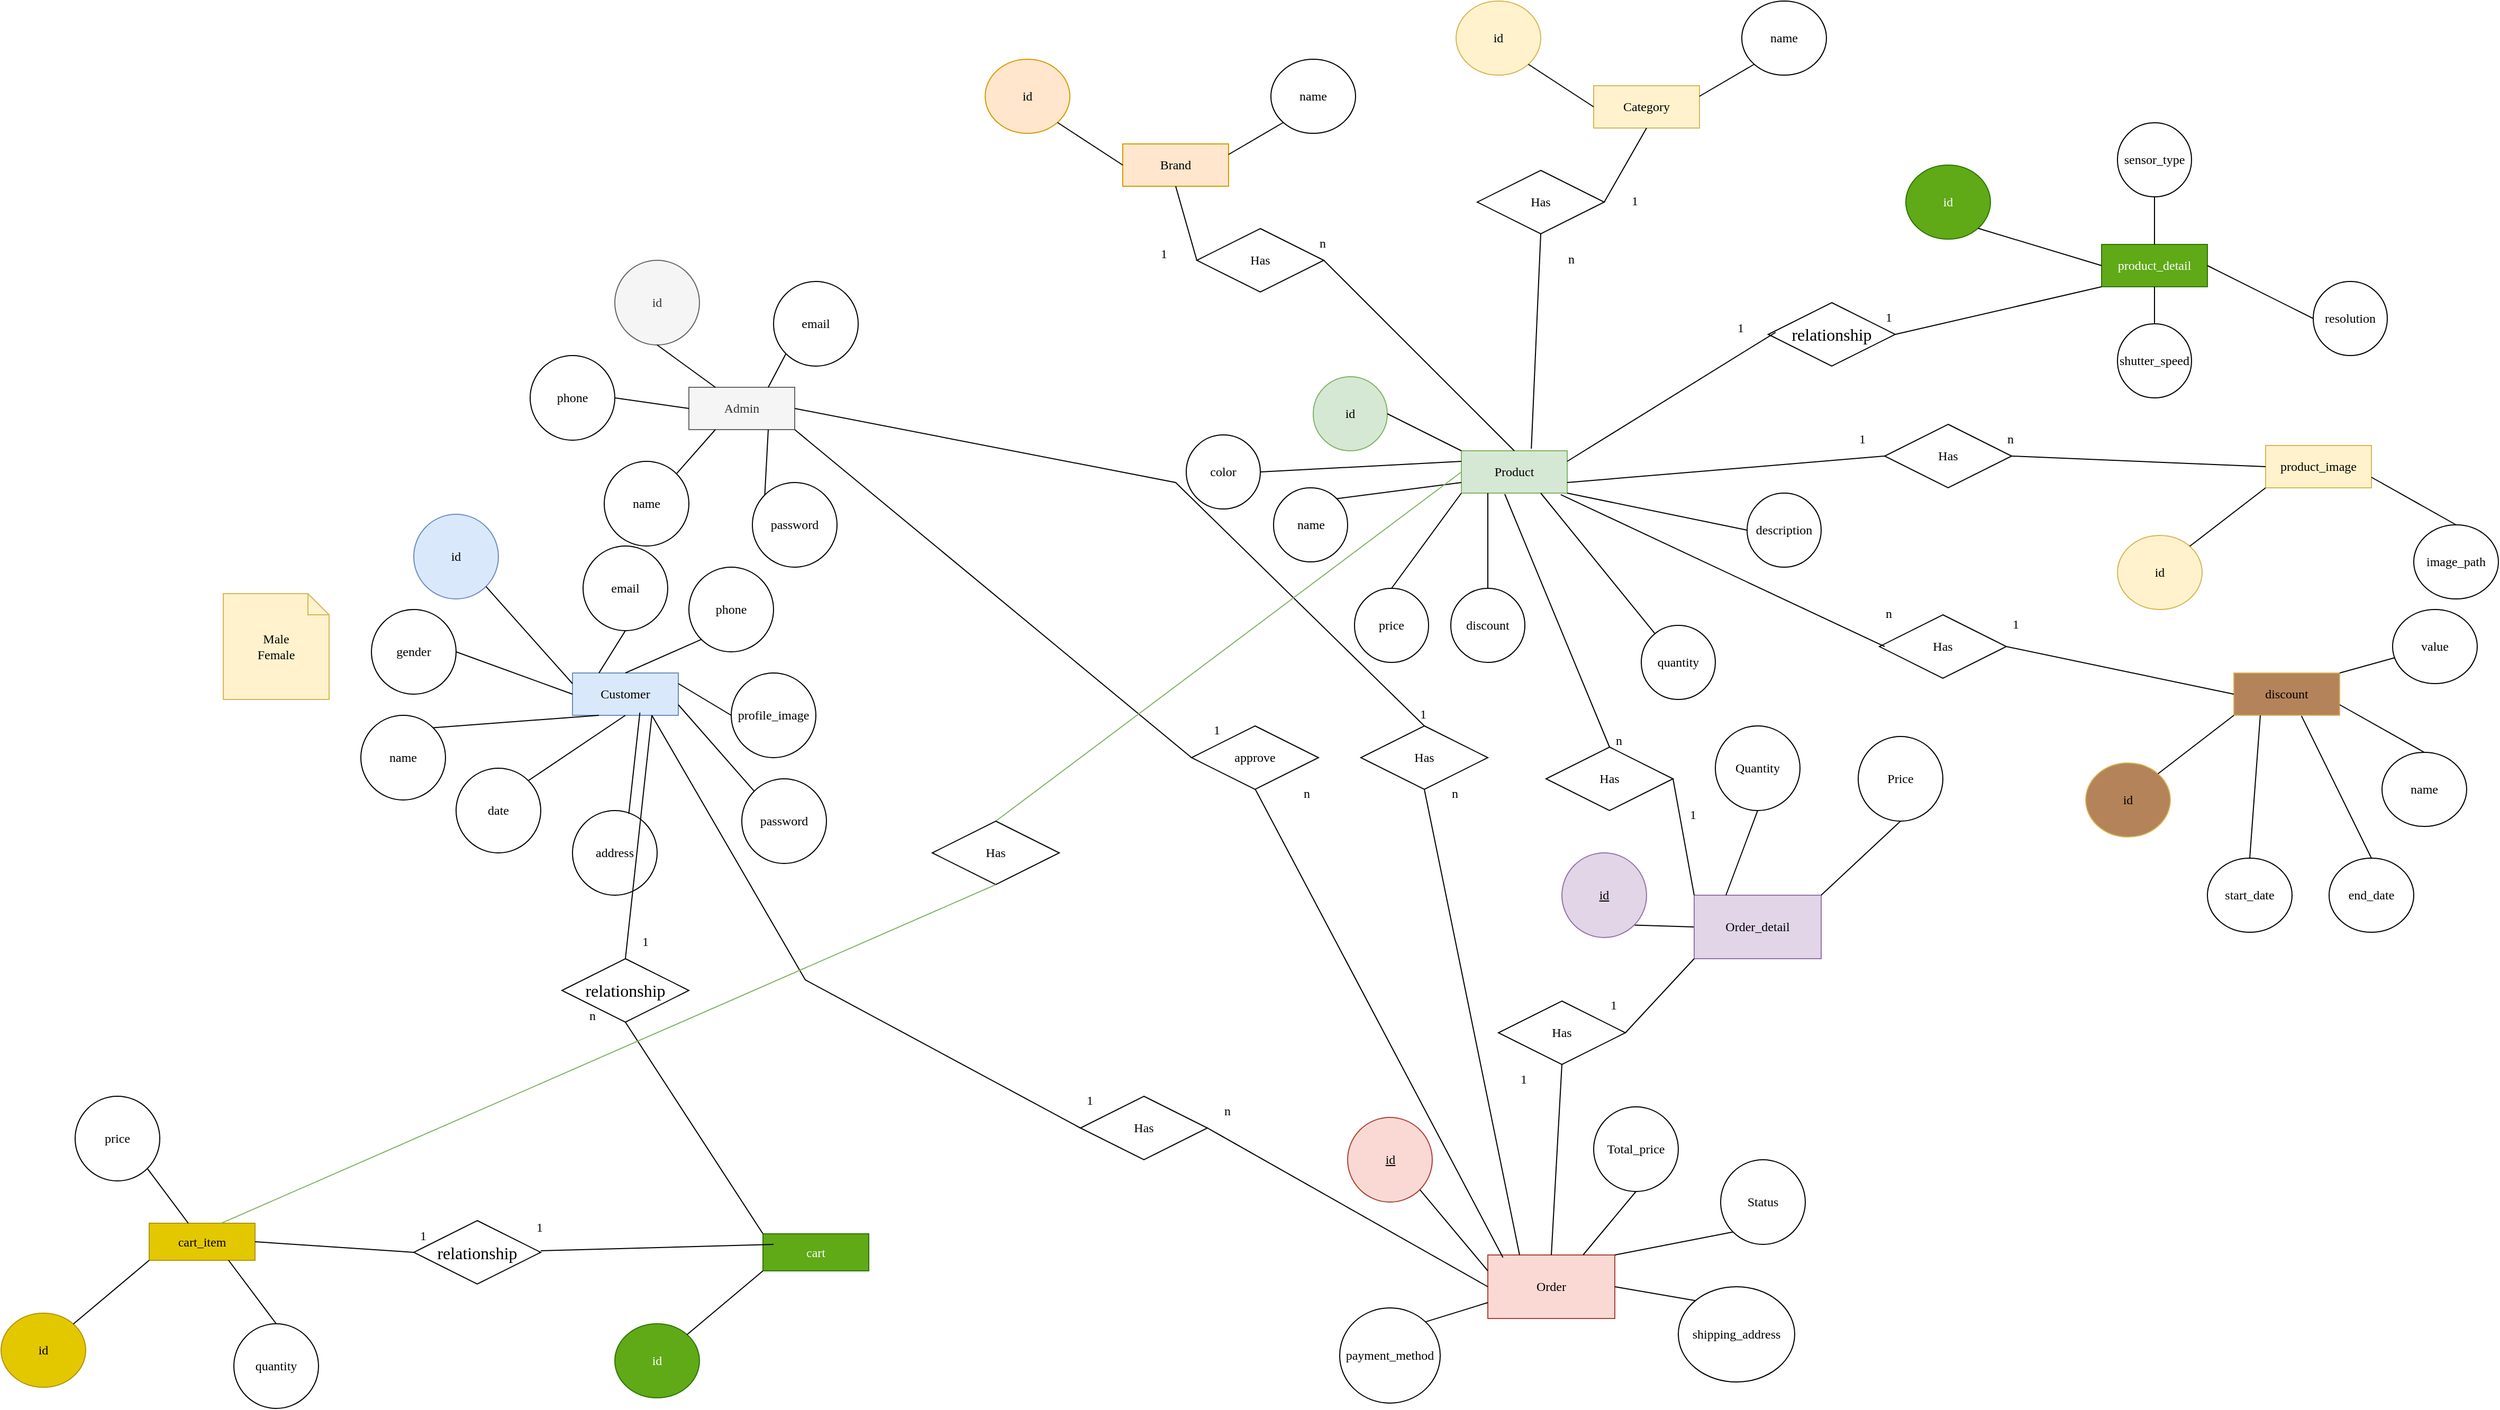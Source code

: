 <mxfile version="27.0.6" pages="2">
  <diagram name="Page-1" id="CofDZJmG8fSnKSbHHaX5">
    <mxGraphModel dx="3388" dy="1023" grid="1" gridSize="10" guides="1" tooltips="1" connect="1" arrows="1" fold="1" page="1" pageScale="1" pageWidth="850" pageHeight="1100" math="0" shadow="0">
      <root>
        <mxCell id="0" />
        <mxCell id="1" parent="0" />
        <mxCell id="you-_u3-UDSHgtFlxdn6-1" value="Product" style="whiteSpace=wrap;html=1;align=center;fontFamily=Times New Roman;fillColor=#d5e8d4;strokeColor=#82b366;fontSize=12;" parent="1" vertex="1">
          <mxGeometry x="330" y="440" width="100" height="40" as="geometry" />
        </mxCell>
        <mxCell id="jfWpjxqZ-q61aFP-1aeR-1" value="Admin" style="whiteSpace=wrap;html=1;align=center;fontFamily=Times New Roman;fillColor=#f5f5f5;fontColor=#333333;strokeColor=#666666;fontSize=12;" parent="1" vertex="1">
          <mxGeometry x="-400" y="380" width="100" height="40" as="geometry" />
        </mxCell>
        <mxCell id="jfWpjxqZ-q61aFP-1aeR-3" value="id" style="ellipse;whiteSpace=wrap;html=1;align=center;fontFamily=Times New Roman;fillColor=#f5f5f5;fontColor=#333333;strokeColor=#666666;fontSize=12;" parent="1" vertex="1">
          <mxGeometry x="-470" y="260" width="80" height="80" as="geometry" />
        </mxCell>
        <mxCell id="jfWpjxqZ-q61aFP-1aeR-4" value="name" style="ellipse;whiteSpace=wrap;html=1;align=center;fontFamily=Times New Roman;fontSize=12;" parent="1" vertex="1">
          <mxGeometry x="-480" y="450" width="80" height="80" as="geometry" />
        </mxCell>
        <mxCell id="jfWpjxqZ-q61aFP-1aeR-5" value="email" style="ellipse;whiteSpace=wrap;html=1;align=center;fontFamily=Times New Roman;fontSize=12;" parent="1" vertex="1">
          <mxGeometry x="-320" y="280" width="80" height="80" as="geometry" />
        </mxCell>
        <mxCell id="jfWpjxqZ-q61aFP-1aeR-6" value="phone" style="ellipse;whiteSpace=wrap;html=1;align=center;fontFamily=Times New Roman;fontSize=12;" parent="1" vertex="1">
          <mxGeometry x="-550" y="350" width="80" height="80" as="geometry" />
        </mxCell>
        <mxCell id="jfWpjxqZ-q61aFP-1aeR-7" value="password" style="ellipse;whiteSpace=wrap;html=1;align=center;fontFamily=Times New Roman;fontSize=12;" parent="1" vertex="1">
          <mxGeometry x="-340" y="470" width="80" height="80" as="geometry" />
        </mxCell>
        <mxCell id="jfWpjxqZ-q61aFP-1aeR-9" value="" style="endArrow=none;html=1;rounded=0;entryX=0;entryY=0.5;entryDx=0;entryDy=0;exitX=1;exitY=0.5;exitDx=0;exitDy=0;fontSize=12;" parent="1" source="jfWpjxqZ-q61aFP-1aeR-6" target="jfWpjxqZ-q61aFP-1aeR-1" edge="1">
          <mxGeometry relative="1" as="geometry">
            <mxPoint x="-467" y="390" as="sourcePoint" />
            <mxPoint x="170" y="340" as="targetPoint" />
          </mxGeometry>
        </mxCell>
        <mxCell id="jfWpjxqZ-q61aFP-1aeR-10" value="" style="endArrow=none;html=1;rounded=0;exitX=1;exitY=0;exitDx=0;exitDy=0;entryX=0.25;entryY=1;entryDx=0;entryDy=0;fontSize=12;" parent="1" source="jfWpjxqZ-q61aFP-1aeR-4" target="jfWpjxqZ-q61aFP-1aeR-1" edge="1">
          <mxGeometry relative="1" as="geometry">
            <mxPoint x="10" y="340" as="sourcePoint" />
            <mxPoint x="170" y="340" as="targetPoint" />
          </mxGeometry>
        </mxCell>
        <mxCell id="jfWpjxqZ-q61aFP-1aeR-11" value="" style="endArrow=none;html=1;rounded=0;exitX=0;exitY=0;exitDx=0;exitDy=0;entryX=0.75;entryY=1;entryDx=0;entryDy=0;fontSize=12;" parent="1" source="jfWpjxqZ-q61aFP-1aeR-7" target="jfWpjxqZ-q61aFP-1aeR-1" edge="1">
          <mxGeometry relative="1" as="geometry">
            <mxPoint x="-402" y="472" as="sourcePoint" />
            <mxPoint x="-365" y="430" as="targetPoint" />
          </mxGeometry>
        </mxCell>
        <mxCell id="jfWpjxqZ-q61aFP-1aeR-12" value="" style="endArrow=none;html=1;rounded=0;exitX=0;exitY=1;exitDx=0;exitDy=0;entryX=0.75;entryY=0;entryDx=0;entryDy=0;fontSize=12;" parent="1" source="jfWpjxqZ-q61aFP-1aeR-5" target="jfWpjxqZ-q61aFP-1aeR-1" edge="1">
          <mxGeometry relative="1" as="geometry">
            <mxPoint x="-268" y="472" as="sourcePoint" />
            <mxPoint x="-315" y="430" as="targetPoint" />
          </mxGeometry>
        </mxCell>
        <mxCell id="jfWpjxqZ-q61aFP-1aeR-13" value="" style="endArrow=none;html=1;rounded=0;exitX=0.5;exitY=1;exitDx=0;exitDy=0;entryX=0.25;entryY=0;entryDx=0;entryDy=0;fontSize=12;" parent="1" source="jfWpjxqZ-q61aFP-1aeR-3" target="jfWpjxqZ-q61aFP-1aeR-1" edge="1">
          <mxGeometry relative="1" as="geometry">
            <mxPoint x="-298" y="358" as="sourcePoint" />
            <mxPoint x="-315" y="390" as="targetPoint" />
          </mxGeometry>
        </mxCell>
        <mxCell id="jfWpjxqZ-q61aFP-1aeR-14" value="Customer" style="whiteSpace=wrap;html=1;align=center;fontFamily=Times New Roman;fillColor=#dae8fc;strokeColor=#6c8ebf;fontSize=12;" parent="1" vertex="1">
          <mxGeometry x="-510" y="650" width="100" height="40" as="geometry" />
        </mxCell>
        <mxCell id="jfWpjxqZ-q61aFP-1aeR-15" value="id" style="ellipse;whiteSpace=wrap;html=1;align=center;fontFamily=Times New Roman;fillColor=#dae8fc;strokeColor=#6c8ebf;fontSize=12;" parent="1" vertex="1">
          <mxGeometry x="-660" y="500" width="80" height="80" as="geometry" />
        </mxCell>
        <mxCell id="jfWpjxqZ-q61aFP-1aeR-16" value="email" style="ellipse;whiteSpace=wrap;html=1;align=center;fontFamily=Times New Roman;fontSize=12;" parent="1" vertex="1">
          <mxGeometry x="-500" y="530" width="80" height="80" as="geometry" />
        </mxCell>
        <mxCell id="jfWpjxqZ-q61aFP-1aeR-17" value="phone" style="ellipse;whiteSpace=wrap;html=1;align=center;fontFamily=Times New Roman;fontSize=12;" parent="1" vertex="1">
          <mxGeometry x="-400" y="550" width="80" height="80" as="geometry" />
        </mxCell>
        <mxCell id="jfWpjxqZ-q61aFP-1aeR-19" value="name" style="ellipse;whiteSpace=wrap;html=1;align=center;fontFamily=Times New Roman;fontSize=12;" parent="1" vertex="1">
          <mxGeometry x="-710" y="690" width="80" height="80" as="geometry" />
        </mxCell>
        <mxCell id="jfWpjxqZ-q61aFP-1aeR-20" value="date" style="ellipse;whiteSpace=wrap;html=1;align=center;fontFamily=Times New Roman;fontSize=12;" parent="1" vertex="1">
          <mxGeometry x="-620" y="740" width="80" height="80" as="geometry" />
        </mxCell>
        <mxCell id="jfWpjxqZ-q61aFP-1aeR-21" value="password" style="ellipse;whiteSpace=wrap;html=1;align=center;fontFamily=Times New Roman;fontSize=12;" parent="1" vertex="1">
          <mxGeometry x="-350" y="750" width="80" height="80" as="geometry" />
        </mxCell>
        <mxCell id="jfWpjxqZ-q61aFP-1aeR-22" value="profile_image" style="ellipse;whiteSpace=wrap;html=1;align=center;fontFamily=Times New Roman;fontSize=12;" parent="1" vertex="1">
          <mxGeometry x="-360" y="650" width="80" height="80" as="geometry" />
        </mxCell>
        <mxCell id="jfWpjxqZ-q61aFP-1aeR-23" value="gender" style="ellipse;whiteSpace=wrap;html=1;align=center;fontFamily=Times New Roman;fontSize=12;" parent="1" vertex="1">
          <mxGeometry x="-700" y="590" width="80" height="80" as="geometry" />
        </mxCell>
        <mxCell id="jfWpjxqZ-q61aFP-1aeR-24" value="" style="endArrow=none;html=1;rounded=0;entryX=1;entryY=1;entryDx=0;entryDy=0;exitX=0;exitY=0.25;exitDx=0;exitDy=0;fontSize=12;" parent="1" source="jfWpjxqZ-q61aFP-1aeR-14" target="jfWpjxqZ-q61aFP-1aeR-15" edge="1">
          <mxGeometry relative="1" as="geometry">
            <mxPoint x="-520" y="670" as="sourcePoint" />
            <mxPoint x="-475" y="330" as="targetPoint" />
          </mxGeometry>
        </mxCell>
        <mxCell id="jfWpjxqZ-q61aFP-1aeR-25" value="" style="endArrow=none;html=1;rounded=0;entryX=0.5;entryY=1;entryDx=0;entryDy=0;exitX=0.25;exitY=0;exitDx=0;exitDy=0;fontSize=12;" parent="1" source="jfWpjxqZ-q61aFP-1aeR-14" target="jfWpjxqZ-q61aFP-1aeR-16" edge="1">
          <mxGeometry relative="1" as="geometry">
            <mxPoint x="-500" y="660" as="sourcePoint" />
            <mxPoint x="-572" y="618" as="targetPoint" />
          </mxGeometry>
        </mxCell>
        <mxCell id="jfWpjxqZ-q61aFP-1aeR-27" value="" style="endArrow=none;html=1;rounded=0;entryX=0;entryY=1;entryDx=0;entryDy=0;exitX=0.5;exitY=0;exitDx=0;exitDy=0;fontSize=12;" parent="1" source="jfWpjxqZ-q61aFP-1aeR-14" target="jfWpjxqZ-q61aFP-1aeR-17" edge="1">
          <mxGeometry relative="1" as="geometry">
            <mxPoint x="-475" y="660" as="sourcePoint" />
            <mxPoint x="-450" y="620" as="targetPoint" />
          </mxGeometry>
        </mxCell>
        <mxCell id="jfWpjxqZ-q61aFP-1aeR-28" value="" style="endArrow=none;html=1;rounded=0;entryX=0;entryY=0.5;entryDx=0;entryDy=0;exitX=1;exitY=0.25;exitDx=0;exitDy=0;fontSize=12;" parent="1" source="jfWpjxqZ-q61aFP-1aeR-14" target="jfWpjxqZ-q61aFP-1aeR-22" edge="1">
          <mxGeometry relative="1" as="geometry">
            <mxPoint x="-450" y="660" as="sourcePoint" />
            <mxPoint x="-378" y="628" as="targetPoint" />
          </mxGeometry>
        </mxCell>
        <mxCell id="jfWpjxqZ-q61aFP-1aeR-29" value="" style="endArrow=none;html=1;rounded=0;entryX=0;entryY=0;entryDx=0;entryDy=0;exitX=1;exitY=0.75;exitDx=0;exitDy=0;fontSize=12;" parent="1" source="jfWpjxqZ-q61aFP-1aeR-14" target="jfWpjxqZ-q61aFP-1aeR-21" edge="1">
          <mxGeometry relative="1" as="geometry">
            <mxPoint x="-400" y="670" as="sourcePoint" />
            <mxPoint x="-350" y="700" as="targetPoint" />
          </mxGeometry>
        </mxCell>
        <mxCell id="jfWpjxqZ-q61aFP-1aeR-30" value="" style="endArrow=none;html=1;rounded=0;entryX=1;entryY=0;entryDx=0;entryDy=0;exitX=0.5;exitY=1;exitDx=0;exitDy=0;fontSize=12;" parent="1" source="jfWpjxqZ-q61aFP-1aeR-14" target="jfWpjxqZ-q61aFP-1aeR-20" edge="1">
          <mxGeometry relative="1" as="geometry">
            <mxPoint x="-400" y="690" as="sourcePoint" />
            <mxPoint x="-370" y="740" as="targetPoint" />
          </mxGeometry>
        </mxCell>
        <mxCell id="jfWpjxqZ-q61aFP-1aeR-31" value="" style="endArrow=none;html=1;rounded=0;entryX=1;entryY=0;entryDx=0;entryDy=0;exitX=0.25;exitY=1;exitDx=0;exitDy=0;fontSize=12;" parent="1" source="jfWpjxqZ-q61aFP-1aeR-14" target="jfWpjxqZ-q61aFP-1aeR-19" edge="1">
          <mxGeometry relative="1" as="geometry">
            <mxPoint x="-412" y="700" as="sourcePoint" />
            <mxPoint x="-462" y="752" as="targetPoint" />
          </mxGeometry>
        </mxCell>
        <mxCell id="jfWpjxqZ-q61aFP-1aeR-32" value="" style="endArrow=none;html=1;rounded=0;entryX=1;entryY=0.5;entryDx=0;entryDy=0;exitX=0;exitY=0.5;exitDx=0;exitDy=0;fontSize=12;" parent="1" source="jfWpjxqZ-q61aFP-1aeR-14" target="jfWpjxqZ-q61aFP-1aeR-23" edge="1">
          <mxGeometry relative="1" as="geometry">
            <mxPoint x="-475" y="700" as="sourcePoint" />
            <mxPoint x="-552" y="722" as="targetPoint" />
          </mxGeometry>
        </mxCell>
        <mxCell id="jfWpjxqZ-q61aFP-1aeR-33" value="id" style="ellipse;whiteSpace=wrap;html=1;align=center;fontFamily=Times New Roman;fillColor=#d5e8d4;strokeColor=#82b366;fontSize=12;" parent="1" vertex="1">
          <mxGeometry x="190" y="370" width="70" height="70" as="geometry" />
        </mxCell>
        <mxCell id="jfWpjxqZ-q61aFP-1aeR-34" value="name" style="ellipse;whiteSpace=wrap;html=1;align=center;fontFamily=Times New Roman;fontSize=12;" parent="1" vertex="1">
          <mxGeometry x="152.5" y="475" width="70" height="70" as="geometry" />
        </mxCell>
        <mxCell id="jfWpjxqZ-q61aFP-1aeR-39" value="price" style="ellipse;whiteSpace=wrap;html=1;align=center;fontFamily=Times New Roman;fontSize=12;" parent="1" vertex="1">
          <mxGeometry x="229" y="570" width="70" height="70" as="geometry" />
        </mxCell>
        <mxCell id="jfWpjxqZ-q61aFP-1aeR-44" value="discount" style="ellipse;whiteSpace=wrap;html=1;align=center;fontFamily=Times New Roman;fontSize=12;" parent="1" vertex="1">
          <mxGeometry x="320" y="570" width="70" height="70" as="geometry" />
        </mxCell>
        <mxCell id="jfWpjxqZ-q61aFP-1aeR-45" value="quantity" style="ellipse;whiteSpace=wrap;html=1;align=center;fontFamily=Times New Roman;fontSize=12;" parent="1" vertex="1">
          <mxGeometry x="500" y="605" width="70" height="70" as="geometry" />
        </mxCell>
        <mxCell id="jfWpjxqZ-q61aFP-1aeR-46" value="sensor_type" style="ellipse;whiteSpace=wrap;html=1;align=center;fontFamily=Times New Roman;fontSize=12;" parent="1" vertex="1">
          <mxGeometry x="950" y="130" width="70" height="70" as="geometry" />
        </mxCell>
        <mxCell id="jfWpjxqZ-q61aFP-1aeR-47" value="resolution" style="ellipse;whiteSpace=wrap;html=1;align=center;fontFamily=Times New Roman;fontSize=12;" parent="1" vertex="1">
          <mxGeometry x="1135" y="280" width="70" height="70" as="geometry" />
        </mxCell>
        <mxCell id="jfWpjxqZ-q61aFP-1aeR-49" value="shutter_speed" style="ellipse;whiteSpace=wrap;html=1;align=center;fontFamily=Times New Roman;fontSize=12;" parent="1" vertex="1">
          <mxGeometry x="950" y="320" width="70" height="70" as="geometry" />
        </mxCell>
        <mxCell id="jfWpjxqZ-q61aFP-1aeR-51" value="description" style="ellipse;whiteSpace=wrap;html=1;align=center;fontFamily=Times New Roman;fontSize=12;" parent="1" vertex="1">
          <mxGeometry x="600" y="480" width="70" height="70" as="geometry" />
        </mxCell>
        <mxCell id="jfWpjxqZ-q61aFP-1aeR-53" value="" style="endArrow=none;html=1;rounded=0;exitX=1;exitY=0.5;exitDx=0;exitDy=0;entryX=0;entryY=0;entryDx=0;entryDy=0;fontSize=12;" parent="1" source="jfWpjxqZ-q61aFP-1aeR-33" target="you-_u3-UDSHgtFlxdn6-1" edge="1">
          <mxGeometry relative="1" as="geometry">
            <mxPoint x="-180" y="410" as="sourcePoint" />
            <mxPoint x="-125" y="450" as="targetPoint" />
          </mxGeometry>
        </mxCell>
        <mxCell id="jfWpjxqZ-q61aFP-1aeR-54" value="" style="endArrow=none;html=1;rounded=0;exitX=1;exitY=0;exitDx=0;exitDy=0;entryX=0;entryY=0.75;entryDx=0;entryDy=0;fontSize=12;" parent="1" source="jfWpjxqZ-q61aFP-1aeR-34" target="you-_u3-UDSHgtFlxdn6-1" edge="1">
          <mxGeometry relative="1" as="geometry">
            <mxPoint x="270" y="435" as="sourcePoint" />
            <mxPoint x="340" y="450" as="targetPoint" />
          </mxGeometry>
        </mxCell>
        <mxCell id="jfWpjxqZ-q61aFP-1aeR-58" value="" style="endArrow=none;html=1;rounded=0;exitX=0.5;exitY=0;exitDx=0;exitDy=0;entryX=0;entryY=1;entryDx=0;entryDy=0;fontSize=12;" parent="1" source="jfWpjxqZ-q61aFP-1aeR-39" target="you-_u3-UDSHgtFlxdn6-1" edge="1">
          <mxGeometry relative="1" as="geometry">
            <mxPoint x="365" y="550" as="sourcePoint" />
            <mxPoint x="340" y="490" as="targetPoint" />
          </mxGeometry>
        </mxCell>
        <mxCell id="jfWpjxqZ-q61aFP-1aeR-59" value="" style="endArrow=none;html=1;rounded=0;exitX=0.5;exitY=0;exitDx=0;exitDy=0;entryX=0.25;entryY=1;entryDx=0;entryDy=0;fontSize=12;" parent="1" source="jfWpjxqZ-q61aFP-1aeR-44" target="you-_u3-UDSHgtFlxdn6-1" edge="1">
          <mxGeometry relative="1" as="geometry">
            <mxPoint x="460" y="560" as="sourcePoint" />
            <mxPoint x="365" y="490" as="targetPoint" />
          </mxGeometry>
        </mxCell>
        <mxCell id="jfWpjxqZ-q61aFP-1aeR-62" value="" style="endArrow=none;html=1;rounded=0;entryX=0.75;entryY=1;entryDx=0;entryDy=0;fontSize=12;" parent="1" source="jfWpjxqZ-q61aFP-1aeR-45" target="you-_u3-UDSHgtFlxdn6-1" edge="1">
          <mxGeometry relative="1" as="geometry">
            <mxPoint x="560" y="535" as="sourcePoint" />
            <mxPoint x="415" y="490" as="targetPoint" />
          </mxGeometry>
        </mxCell>
        <mxCell id="jfWpjxqZ-q61aFP-1aeR-63" value="" style="endArrow=none;html=1;rounded=0;exitX=0;exitY=0.5;exitDx=0;exitDy=0;entryX=1;entryY=1;entryDx=0;entryDy=0;fontSize=12;" parent="1" source="jfWpjxqZ-q61aFP-1aeR-51" target="you-_u3-UDSHgtFlxdn6-1" edge="1">
          <mxGeometry relative="1" as="geometry">
            <mxPoint x="580" y="480" as="sourcePoint" />
            <mxPoint x="440" y="480" as="targetPoint" />
          </mxGeometry>
        </mxCell>
        <mxCell id="jfWpjxqZ-q61aFP-1aeR-70" value="Brand" style="whiteSpace=wrap;html=1;align=center;fontFamily=Times New Roman;fillColor=#ffe6cc;strokeColor=#d79b00;fontSize=12;" parent="1" vertex="1">
          <mxGeometry x="10" y="150" width="100" height="40" as="geometry" />
        </mxCell>
        <mxCell id="jfWpjxqZ-q61aFP-1aeR-71" value="id" style="ellipse;whiteSpace=wrap;html=1;align=center;fontFamily=Times New Roman;fillColor=#ffe6cc;strokeColor=#d79b00;fontSize=12;" parent="1" vertex="1">
          <mxGeometry x="-120" y="70" width="80" height="70" as="geometry" />
        </mxCell>
        <mxCell id="jfWpjxqZ-q61aFP-1aeR-72" value="name" style="ellipse;whiteSpace=wrap;html=1;align=center;fontFamily=Times New Roman;fontSize=12;" parent="1" vertex="1">
          <mxGeometry x="150" y="70" width="80" height="70" as="geometry" />
        </mxCell>
        <mxCell id="jfWpjxqZ-q61aFP-1aeR-73" value="" style="endArrow=none;html=1;rounded=0;exitX=1;exitY=1;exitDx=0;exitDy=0;entryX=0;entryY=0.5;entryDx=0;entryDy=0;fontSize=12;" parent="1" source="jfWpjxqZ-q61aFP-1aeR-71" target="jfWpjxqZ-q61aFP-1aeR-70" edge="1">
          <mxGeometry relative="1" as="geometry">
            <mxPoint x="500" y="110" as="sourcePoint" />
            <mxPoint x="660" y="110" as="targetPoint" />
          </mxGeometry>
        </mxCell>
        <mxCell id="jfWpjxqZ-q61aFP-1aeR-74" value="" style="endArrow=none;html=1;rounded=0;exitX=0;exitY=1;exitDx=0;exitDy=0;entryX=1;entryY=0.25;entryDx=0;entryDy=0;fontSize=12;" parent="1" source="jfWpjxqZ-q61aFP-1aeR-72" target="jfWpjxqZ-q61aFP-1aeR-70" edge="1">
          <mxGeometry relative="1" as="geometry">
            <mxPoint x="-41" y="139" as="sourcePoint" />
            <mxPoint x="20" y="180" as="targetPoint" />
          </mxGeometry>
        </mxCell>
        <mxCell id="jfWpjxqZ-q61aFP-1aeR-80" value="Category" style="whiteSpace=wrap;html=1;align=center;fontFamily=Times New Roman;fillColor=#fff2cc;strokeColor=#d6b656;fontSize=12;" parent="1" vertex="1">
          <mxGeometry x="455" y="95" width="100" height="40" as="geometry" />
        </mxCell>
        <mxCell id="jfWpjxqZ-q61aFP-1aeR-81" value="id" style="ellipse;whiteSpace=wrap;html=1;align=center;fontFamily=Times New Roman;fillColor=#fff2cc;strokeColor=#d6b656;fontSize=12;" parent="1" vertex="1">
          <mxGeometry x="325" y="15" width="80" height="70" as="geometry" />
        </mxCell>
        <mxCell id="jfWpjxqZ-q61aFP-1aeR-82" value="name" style="ellipse;whiteSpace=wrap;html=1;align=center;fontFamily=Times New Roman;fontSize=12;" parent="1" vertex="1">
          <mxGeometry x="595" y="15" width="80" height="70" as="geometry" />
        </mxCell>
        <mxCell id="jfWpjxqZ-q61aFP-1aeR-83" value="" style="endArrow=none;html=1;rounded=0;exitX=1;exitY=1;exitDx=0;exitDy=0;entryX=0;entryY=0.5;entryDx=0;entryDy=0;fontSize=12;" parent="1" source="jfWpjxqZ-q61aFP-1aeR-81" target="jfWpjxqZ-q61aFP-1aeR-80" edge="1">
          <mxGeometry relative="1" as="geometry">
            <mxPoint x="945" y="55" as="sourcePoint" />
            <mxPoint x="1105" y="55" as="targetPoint" />
          </mxGeometry>
        </mxCell>
        <mxCell id="jfWpjxqZ-q61aFP-1aeR-84" value="" style="endArrow=none;html=1;rounded=0;exitX=0;exitY=1;exitDx=0;exitDy=0;entryX=1;entryY=0.25;entryDx=0;entryDy=0;fontSize=12;" parent="1" source="jfWpjxqZ-q61aFP-1aeR-82" target="jfWpjxqZ-q61aFP-1aeR-80" edge="1">
          <mxGeometry relative="1" as="geometry">
            <mxPoint x="404" y="84" as="sourcePoint" />
            <mxPoint x="465" y="125" as="targetPoint" />
          </mxGeometry>
        </mxCell>
        <mxCell id="jfWpjxqZ-q61aFP-1aeR-85" value="Has" style="shape=rhombus;perimeter=rhombusPerimeter;whiteSpace=wrap;html=1;align=center;fontFamily=Times New Roman;fontSize=12;" parent="1" vertex="1">
          <mxGeometry x="80" y="230" width="120" height="60" as="geometry" />
        </mxCell>
        <mxCell id="jfWpjxqZ-q61aFP-1aeR-86" value="" style="endArrow=none;html=1;rounded=0;exitX=0.5;exitY=1;exitDx=0;exitDy=0;entryX=0;entryY=0.5;entryDx=0;entryDy=0;fontSize=12;" parent="1" source="jfWpjxqZ-q61aFP-1aeR-70" target="jfWpjxqZ-q61aFP-1aeR-85" edge="1">
          <mxGeometry relative="1" as="geometry">
            <mxPoint x="570" as="sourcePoint" />
            <mxPoint x="730" as="targetPoint" />
          </mxGeometry>
        </mxCell>
        <mxCell id="jfWpjxqZ-q61aFP-1aeR-87" value="" style="endArrow=none;html=1;rounded=0;exitX=1;exitY=0.5;exitDx=0;exitDy=0;entryX=0.5;entryY=0;entryDx=0;entryDy=0;fontSize=12;" parent="1" source="jfWpjxqZ-q61aFP-1aeR-85" target="you-_u3-UDSHgtFlxdn6-1" edge="1">
          <mxGeometry relative="1" as="geometry">
            <mxPoint x="70" y="200" as="sourcePoint" />
            <mxPoint x="90" y="270" as="targetPoint" />
          </mxGeometry>
        </mxCell>
        <mxCell id="jfWpjxqZ-q61aFP-1aeR-90" value="1" style="text;strokeColor=none;fillColor=none;spacingLeft=4;spacingRight=4;overflow=hidden;rotatable=0;points=[[0,0.5],[1,0.5]];portConstraint=eastwest;fontSize=12;whiteSpace=wrap;html=1;fontFamily=Times New Roman;" parent="1" vertex="1">
          <mxGeometry x="40" y="240" width="40" height="30" as="geometry" />
        </mxCell>
        <mxCell id="jfWpjxqZ-q61aFP-1aeR-91" value="n" style="text;strokeColor=none;fillColor=none;spacingLeft=4;spacingRight=4;overflow=hidden;rotatable=0;points=[[0,0.5],[1,0.5]];portConstraint=eastwest;fontSize=12;whiteSpace=wrap;html=1;fontFamily=Times New Roman;" parent="1" vertex="1">
          <mxGeometry x="190" y="230" width="40" height="30" as="geometry" />
        </mxCell>
        <mxCell id="jfWpjxqZ-q61aFP-1aeR-93" value="" style="endArrow=none;html=1;rounded=0;exitX=0.661;exitY=-0.05;exitDx=0;exitDy=0;exitPerimeter=0;entryX=0.5;entryY=1;entryDx=0;entryDy=0;fontSize=12;" parent="1" source="you-_u3-UDSHgtFlxdn6-1" target="jfWpjxqZ-q61aFP-1aeR-105" edge="1">
          <mxGeometry relative="1" as="geometry">
            <mxPoint x="610" y="265" as="sourcePoint" />
            <mxPoint x="460" y="270" as="targetPoint" />
          </mxGeometry>
        </mxCell>
        <mxCell id="jfWpjxqZ-q61aFP-1aeR-97" value="color" style="ellipse;whiteSpace=wrap;html=1;align=center;fontFamily=Times New Roman;fontSize=12;" parent="1" vertex="1">
          <mxGeometry x="70" y="425" width="70" height="70" as="geometry" />
        </mxCell>
        <mxCell id="jfWpjxqZ-q61aFP-1aeR-98" value="" style="endArrow=none;html=1;rounded=0;exitX=1;exitY=0.5;exitDx=0;exitDy=0;entryX=0;entryY=0.25;entryDx=0;entryDy=0;fontSize=12;" parent="1" source="jfWpjxqZ-q61aFP-1aeR-97" target="you-_u3-UDSHgtFlxdn6-1" edge="1">
          <mxGeometry relative="1" as="geometry">
            <mxPoint x="250" y="520" as="sourcePoint" />
            <mxPoint x="340" y="460" as="targetPoint" />
          </mxGeometry>
        </mxCell>
        <mxCell id="jfWpjxqZ-q61aFP-1aeR-99" value="product_image" style="whiteSpace=wrap;html=1;align=center;fontFamily=Times New Roman;fillColor=#fff2cc;strokeColor=#d6b656;fontSize=12;" parent="1" vertex="1">
          <mxGeometry x="1090" y="435" width="100" height="40" as="geometry" />
        </mxCell>
        <mxCell id="jfWpjxqZ-q61aFP-1aeR-100" value="id" style="ellipse;whiteSpace=wrap;html=1;align=center;fontFamily=Times New Roman;fillColor=#fff2cc;strokeColor=#d6b656;fontSize=12;" parent="1" vertex="1">
          <mxGeometry x="950" y="520" width="80" height="70" as="geometry" />
        </mxCell>
        <mxCell id="jfWpjxqZ-q61aFP-1aeR-101" value="image_path" style="ellipse;whiteSpace=wrap;html=1;align=center;fontFamily=Times New Roman;fontSize=12;" parent="1" vertex="1">
          <mxGeometry x="1230" y="510" width="80" height="70" as="geometry" />
        </mxCell>
        <mxCell id="jfWpjxqZ-q61aFP-1aeR-102" value="" style="endArrow=none;html=1;rounded=0;exitX=1;exitY=0;exitDx=0;exitDy=0;entryX=0;entryY=1;entryDx=0;entryDy=0;fontSize=12;" parent="1" source="jfWpjxqZ-q61aFP-1aeR-100" target="jfWpjxqZ-q61aFP-1aeR-99" edge="1">
          <mxGeometry relative="1" as="geometry">
            <mxPoint x="1580" y="395" as="sourcePoint" />
            <mxPoint x="1740" y="395" as="targetPoint" />
          </mxGeometry>
        </mxCell>
        <mxCell id="jfWpjxqZ-q61aFP-1aeR-103" value="" style="endArrow=none;html=1;rounded=0;exitX=0.5;exitY=0;exitDx=0;exitDy=0;entryX=1;entryY=0.75;entryDx=0;entryDy=0;fontSize=12;" parent="1" source="jfWpjxqZ-q61aFP-1aeR-101" target="jfWpjxqZ-q61aFP-1aeR-99" edge="1">
          <mxGeometry relative="1" as="geometry">
            <mxPoint x="1039" y="424" as="sourcePoint" />
            <mxPoint x="1100" y="465" as="targetPoint" />
          </mxGeometry>
        </mxCell>
        <mxCell id="jfWpjxqZ-q61aFP-1aeR-105" value="Has" style="shape=rhombus;perimeter=rhombusPerimeter;whiteSpace=wrap;html=1;align=center;fontFamily=Times New Roman;fontSize=12;" parent="1" vertex="1">
          <mxGeometry x="345" y="175" width="120" height="60" as="geometry" />
        </mxCell>
        <mxCell id="jfWpjxqZ-q61aFP-1aeR-106" value="1" style="text;strokeColor=none;fillColor=none;spacingLeft=4;spacingRight=4;overflow=hidden;rotatable=0;points=[[0,0.5],[1,0.5]];portConstraint=eastwest;fontSize=12;whiteSpace=wrap;html=1;fontFamily=Times New Roman;" parent="1" vertex="1">
          <mxGeometry x="485" y="190" width="40" height="30" as="geometry" />
        </mxCell>
        <mxCell id="jfWpjxqZ-q61aFP-1aeR-107" value="n" style="text;strokeColor=none;fillColor=none;spacingLeft=4;spacingRight=4;overflow=hidden;rotatable=0;points=[[0,0.5],[1,0.5]];portConstraint=eastwest;fontSize=12;whiteSpace=wrap;html=1;fontFamily=Times New Roman;" parent="1" vertex="1">
          <mxGeometry x="425" y="245" width="40" height="30" as="geometry" />
        </mxCell>
        <mxCell id="jfWpjxqZ-q61aFP-1aeR-108" value="" style="endArrow=none;html=1;rounded=0;exitX=1;exitY=0.5;exitDx=0;exitDy=0;entryX=0.5;entryY=1;entryDx=0;entryDy=0;fontSize=12;" parent="1" source="jfWpjxqZ-q61aFP-1aeR-105" target="jfWpjxqZ-q61aFP-1aeR-80" edge="1">
          <mxGeometry relative="1" as="geometry">
            <mxPoint x="271" y="398" as="sourcePoint" />
            <mxPoint x="355" y="210" as="targetPoint" />
          </mxGeometry>
        </mxCell>
        <mxCell id="jfWpjxqZ-q61aFP-1aeR-109" value="" style="endArrow=none;html=1;rounded=0;exitX=1;exitY=0.5;exitDx=0;exitDy=0;entryX=0;entryY=0.5;entryDx=0;entryDy=0;fontSize=12;" parent="1" source="jfWpjxqZ-q61aFP-1aeR-110" target="jfWpjxqZ-q61aFP-1aeR-99" edge="1">
          <mxGeometry relative="1" as="geometry">
            <mxPoint x="940" y="440" as="sourcePoint" />
            <mxPoint x="980" y="370" as="targetPoint" />
          </mxGeometry>
        </mxCell>
        <mxCell id="jfWpjxqZ-q61aFP-1aeR-110" value="Has" style="shape=rhombus;perimeter=rhombusPerimeter;whiteSpace=wrap;html=1;align=center;fontFamily=Times New Roman;fontSize=12;" parent="1" vertex="1">
          <mxGeometry x="730" y="415" width="120" height="60" as="geometry" />
        </mxCell>
        <mxCell id="jfWpjxqZ-q61aFP-1aeR-111" value="" style="endArrow=none;html=1;rounded=0;exitX=1;exitY=0.75;exitDx=0;exitDy=0;entryX=0;entryY=0.5;entryDx=0;entryDy=0;fontSize=12;" parent="1" source="you-_u3-UDSHgtFlxdn6-1" target="jfWpjxqZ-q61aFP-1aeR-110" edge="1">
          <mxGeometry relative="1" as="geometry">
            <mxPoint x="860" y="455" as="sourcePoint" />
            <mxPoint x="1100" y="465" as="targetPoint" />
          </mxGeometry>
        </mxCell>
        <mxCell id="jfWpjxqZ-q61aFP-1aeR-112" value="n" style="text;strokeColor=none;fillColor=none;spacingLeft=4;spacingRight=4;overflow=hidden;rotatable=0;points=[[0,0.5],[1,0.5]];portConstraint=eastwest;fontSize=12;whiteSpace=wrap;html=1;fontFamily=Times New Roman;" parent="1" vertex="1">
          <mxGeometry x="840" y="415" width="40" height="30" as="geometry" />
        </mxCell>
        <mxCell id="jfWpjxqZ-q61aFP-1aeR-113" value="1" style="text;strokeColor=none;fillColor=none;spacingLeft=4;spacingRight=4;overflow=hidden;rotatable=0;points=[[0,0.5],[1,0.5]];portConstraint=eastwest;fontSize=12;whiteSpace=wrap;html=1;fontFamily=Times New Roman;" parent="1" vertex="1">
          <mxGeometry x="700" y="415" width="40" height="30" as="geometry" />
        </mxCell>
        <mxCell id="jfWpjxqZ-q61aFP-1aeR-121" value="Order" style="rounded=0;whiteSpace=wrap;html=1;fontFamily=Times New Roman;fontSize=12;fillColor=#fad9d5;strokeColor=#ae4132;" parent="1" vertex="1">
          <mxGeometry x="355" y="1200" width="120" height="60" as="geometry" />
        </mxCell>
        <mxCell id="jfWpjxqZ-q61aFP-1aeR-122" value="&lt;u&gt;id&lt;/u&gt;" style="ellipse;whiteSpace=wrap;html=1;align=center;fontFamily=Times New Roman;fillColor=#fad9d5;strokeColor=#ae4132;fontSize=12;" parent="1" vertex="1">
          <mxGeometry x="222.5" y="1070" width="80" height="80" as="geometry" />
        </mxCell>
        <mxCell id="jfWpjxqZ-q61aFP-1aeR-123" value="Total_price" style="ellipse;whiteSpace=wrap;html=1;align=center;fontFamily=Times New Roman;fontSize=12;" parent="1" vertex="1">
          <mxGeometry x="455" y="1060" width="80" height="80" as="geometry" />
        </mxCell>
        <mxCell id="jfWpjxqZ-q61aFP-1aeR-124" value="Status" style="ellipse;whiteSpace=wrap;html=1;align=center;fontFamily=Times New Roman;fontSize=12;" parent="1" vertex="1">
          <mxGeometry x="575" y="1110" width="80" height="80" as="geometry" />
        </mxCell>
        <mxCell id="jfWpjxqZ-q61aFP-1aeR-125" value="" style="endArrow=none;html=1;rounded=0;entryX=0;entryY=0.25;entryDx=0;entryDy=0;exitX=1;exitY=1;exitDx=0;exitDy=0;fontSize=12;" parent="1" source="jfWpjxqZ-q61aFP-1aeR-122" target="jfWpjxqZ-q61aFP-1aeR-121" edge="1">
          <mxGeometry relative="1" as="geometry">
            <mxPoint x="115" y="710" as="sourcePoint" />
            <mxPoint x="83" y="802" as="targetPoint" />
          </mxGeometry>
        </mxCell>
        <mxCell id="jfWpjxqZ-q61aFP-1aeR-126" value="" style="endArrow=none;html=1;rounded=0;entryX=0.75;entryY=0;entryDx=0;entryDy=0;exitX=0.5;exitY=1;exitDx=0;exitDy=0;fontSize=12;" parent="1" source="jfWpjxqZ-q61aFP-1aeR-123" target="jfWpjxqZ-q61aFP-1aeR-121" edge="1">
          <mxGeometry relative="1" as="geometry">
            <mxPoint x="273" y="1178" as="sourcePoint" />
            <mxPoint x="365" y="1225" as="targetPoint" />
          </mxGeometry>
        </mxCell>
        <mxCell id="jfWpjxqZ-q61aFP-1aeR-127" value="" style="endArrow=none;html=1;rounded=0;entryX=1;entryY=0;entryDx=0;entryDy=0;exitX=0;exitY=1;exitDx=0;exitDy=0;fontSize=12;" parent="1" source="jfWpjxqZ-q61aFP-1aeR-124" target="jfWpjxqZ-q61aFP-1aeR-121" edge="1">
          <mxGeometry relative="1" as="geometry">
            <mxPoint x="405" y="1150" as="sourcePoint" />
            <mxPoint x="395" y="1210" as="targetPoint" />
          </mxGeometry>
        </mxCell>
        <mxCell id="jfWpjxqZ-q61aFP-1aeR-128" value="shipping_address" style="ellipse;whiteSpace=wrap;html=1;align=center;fontFamily=Times New Roman;fontSize=12;" parent="1" vertex="1">
          <mxGeometry x="535" y="1230" width="110" height="90" as="geometry" />
        </mxCell>
        <mxCell id="jfWpjxqZ-q61aFP-1aeR-129" value="payment_method" style="ellipse;whiteSpace=wrap;html=1;align=center;fontFamily=Times New Roman;fontSize=12;" parent="1" vertex="1">
          <mxGeometry x="215" y="1250" width="95" height="90" as="geometry" />
        </mxCell>
        <mxCell id="jfWpjxqZ-q61aFP-1aeR-130" value="" style="endArrow=none;html=1;rounded=0;entryX=0;entryY=0.75;entryDx=0;entryDy=0;exitX=1;exitY=0;exitDx=0;exitDy=0;fontSize=12;" parent="1" source="jfWpjxqZ-q61aFP-1aeR-129" target="jfWpjxqZ-q61aFP-1aeR-121" edge="1">
          <mxGeometry relative="1" as="geometry">
            <mxPoint x="273" y="1178" as="sourcePoint" />
            <mxPoint x="365" y="1225" as="targetPoint" />
          </mxGeometry>
        </mxCell>
        <mxCell id="jfWpjxqZ-q61aFP-1aeR-131" value="" style="endArrow=none;html=1;rounded=0;entryX=1;entryY=0.5;entryDx=0;entryDy=0;exitX=0;exitY=0;exitDx=0;exitDy=0;fontSize=12;" parent="1" source="jfWpjxqZ-q61aFP-1aeR-128" target="jfWpjxqZ-q61aFP-1aeR-121" edge="1">
          <mxGeometry relative="1" as="geometry">
            <mxPoint x="306" y="1273" as="sourcePoint" />
            <mxPoint x="365" y="1255" as="targetPoint" />
          </mxGeometry>
        </mxCell>
        <mxCell id="jfWpjxqZ-q61aFP-1aeR-132" value="" style="endArrow=none;html=1;rounded=0;entryX=1;entryY=1;entryDx=0;entryDy=0;exitX=0;exitY=0.5;exitDx=0;exitDy=0;fontSize=12;" parent="1" source="jfWpjxqZ-q61aFP-1aeR-133" target="jfWpjxqZ-q61aFP-1aeR-134" edge="1">
          <mxGeometry relative="1" as="geometry">
            <mxPoint x="1069" y="1509" as="sourcePoint" />
            <mxPoint x="851" y="1140" as="targetPoint" />
          </mxGeometry>
        </mxCell>
        <mxCell id="jfWpjxqZ-q61aFP-1aeR-133" value="Order_detail" style="rounded=0;whiteSpace=wrap;html=1;fontFamily=Times New Roman;fontSize=12;fillColor=#e1d5e7;strokeColor=#9673a6;" parent="1" vertex="1">
          <mxGeometry x="550" y="860" width="120" height="60" as="geometry" />
        </mxCell>
        <mxCell id="jfWpjxqZ-q61aFP-1aeR-134" value="&lt;u&gt;id&lt;/u&gt;" style="ellipse;whiteSpace=wrap;html=1;align=center;fontFamily=Times New Roman;fillColor=#e1d5e7;strokeColor=#9673a6;fontSize=12;" parent="1" vertex="1">
          <mxGeometry x="425" y="820" width="80" height="80" as="geometry" />
        </mxCell>
        <mxCell id="jfWpjxqZ-q61aFP-1aeR-135" value="Price" style="ellipse;whiteSpace=wrap;html=1;align=center;fontFamily=Times New Roman;fontSize=12;" parent="1" vertex="1">
          <mxGeometry x="705" y="710" width="80" height="80" as="geometry" />
        </mxCell>
        <mxCell id="jfWpjxqZ-q61aFP-1aeR-137" value="" style="endArrow=none;html=1;rounded=0;entryX=0.5;entryY=1;entryDx=0;entryDy=0;exitX=0.25;exitY=0;exitDx=0;exitDy=0;fontSize=12;" parent="1" source="jfWpjxqZ-q61aFP-1aeR-133" target="jfWpjxqZ-q61aFP-1aeR-140" edge="1">
          <mxGeometry relative="1" as="geometry">
            <mxPoint x="560" y="900" as="sourcePoint" />
            <mxPoint x="630" y="760" as="targetPoint" />
          </mxGeometry>
        </mxCell>
        <mxCell id="jfWpjxqZ-q61aFP-1aeR-138" value="" style="endArrow=none;html=1;rounded=0;entryX=0.5;entryY=1;entryDx=0;entryDy=0;exitX=1;exitY=0;exitDx=0;exitDy=0;fontSize=12;" parent="1" source="jfWpjxqZ-q61aFP-1aeR-133" target="jfWpjxqZ-q61aFP-1aeR-135" edge="1">
          <mxGeometry relative="1" as="geometry">
            <mxPoint x="590" y="870" as="sourcePoint" />
            <mxPoint x="721.716" y="808.284" as="targetPoint" />
          </mxGeometry>
        </mxCell>
        <mxCell id="jfWpjxqZ-q61aFP-1aeR-140" value="Quantity" style="ellipse;whiteSpace=wrap;html=1;align=center;fontFamily=Times New Roman;fontSize=12;" parent="1" vertex="1">
          <mxGeometry x="570" y="700" width="80" height="80" as="geometry" />
        </mxCell>
        <mxCell id="jfWpjxqZ-q61aFP-1aeR-142" value="" style="endArrow=none;html=1;rounded=0;entryX=0;entryY=0.5;entryDx=0;entryDy=0;exitX=0.75;exitY=1;exitDx=0;exitDy=0;fontSize=12;" parent="1" source="jfWpjxqZ-q61aFP-1aeR-14" target="jfWpjxqZ-q61aFP-1aeR-143" edge="1">
          <mxGeometry relative="1" as="geometry">
            <mxPoint x="-80" y="1000" as="sourcePoint" />
            <mxPoint x="740" y="455" as="targetPoint" />
            <Array as="points">
              <mxPoint x="-290" y="940" />
            </Array>
          </mxGeometry>
        </mxCell>
        <mxCell id="jfWpjxqZ-q61aFP-1aeR-143" value="Has" style="shape=rhombus;perimeter=rhombusPerimeter;whiteSpace=wrap;html=1;align=center;fontFamily=Times New Roman;fontSize=12;" parent="1" vertex="1">
          <mxGeometry x="-30" y="1050" width="120" height="60" as="geometry" />
        </mxCell>
        <mxCell id="jfWpjxqZ-q61aFP-1aeR-144" value="" style="endArrow=none;html=1;rounded=0;entryX=1;entryY=0.5;entryDx=0;entryDy=0;exitX=0;exitY=0.5;exitDx=0;exitDy=0;fontSize=12;" parent="1" source="jfWpjxqZ-q61aFP-1aeR-121" target="jfWpjxqZ-q61aFP-1aeR-143" edge="1">
          <mxGeometry relative="1" as="geometry">
            <mxPoint x="-75" y="860" as="sourcePoint" />
            <mxPoint x="-20" y="1090" as="targetPoint" />
          </mxGeometry>
        </mxCell>
        <mxCell id="jfWpjxqZ-q61aFP-1aeR-145" value="Has" style="shape=rhombus;perimeter=rhombusPerimeter;whiteSpace=wrap;html=1;align=center;fontFamily=Times New Roman;fontSize=12;" parent="1" vertex="1">
          <mxGeometry x="235" y="700" width="120" height="60" as="geometry" />
        </mxCell>
        <mxCell id="jfWpjxqZ-q61aFP-1aeR-147" value="" style="endArrow=none;html=1;rounded=0;entryX=0.5;entryY=1;entryDx=0;entryDy=0;exitX=0.25;exitY=0;exitDx=0;exitDy=0;fontSize=12;" parent="1" source="jfWpjxqZ-q61aFP-1aeR-121" target="jfWpjxqZ-q61aFP-1aeR-145" edge="1">
          <mxGeometry relative="1" as="geometry">
            <mxPoint x="365" y="1240" as="sourcePoint" />
            <mxPoint x="100" y="1090" as="targetPoint" />
          </mxGeometry>
        </mxCell>
        <mxCell id="jfWpjxqZ-q61aFP-1aeR-148" value="" style="endArrow=none;html=1;rounded=0;exitX=0.5;exitY=0;exitDx=0;exitDy=0;entryX=1;entryY=0.5;entryDx=0;entryDy=0;fontSize=12;" parent="1" source="jfWpjxqZ-q61aFP-1aeR-145" target="jfWpjxqZ-q61aFP-1aeR-1" edge="1">
          <mxGeometry relative="1" as="geometry">
            <mxPoint x="395" y="1210" as="sourcePoint" />
            <mxPoint x="-110" y="520" as="targetPoint" />
            <Array as="points">
              <mxPoint x="60" y="470" />
            </Array>
          </mxGeometry>
        </mxCell>
        <mxCell id="jfWpjxqZ-q61aFP-1aeR-149" value="Has" style="shape=rhombus;perimeter=rhombusPerimeter;whiteSpace=wrap;html=1;align=center;fontFamily=Times New Roman;fontSize=12;" parent="1" vertex="1">
          <mxGeometry x="365" y="960" width="120" height="60" as="geometry" />
        </mxCell>
        <mxCell id="jfWpjxqZ-q61aFP-1aeR-151" value="" style="endArrow=none;html=1;rounded=0;exitX=1;exitY=0.5;exitDx=0;exitDy=0;entryX=0;entryY=1;entryDx=0;entryDy=0;fontSize=12;" parent="1" source="jfWpjxqZ-q61aFP-1aeR-149" target="jfWpjxqZ-q61aFP-1aeR-133" edge="1">
          <mxGeometry relative="1" as="geometry">
            <mxPoint x="200" y="790" as="sourcePoint" />
            <mxPoint x="-80" y="500" as="targetPoint" />
          </mxGeometry>
        </mxCell>
        <mxCell id="jfWpjxqZ-q61aFP-1aeR-152" value="" style="endArrow=none;html=1;rounded=0;exitX=0.5;exitY=1;exitDx=0;exitDy=0;entryX=0.5;entryY=0;entryDx=0;entryDy=0;fontSize=12;" parent="1" source="jfWpjxqZ-q61aFP-1aeR-149" target="jfWpjxqZ-q61aFP-1aeR-121" edge="1">
          <mxGeometry relative="1" as="geometry">
            <mxPoint x="495" y="1000" as="sourcePoint" />
            <mxPoint x="560" y="930" as="targetPoint" />
          </mxGeometry>
        </mxCell>
        <mxCell id="jfWpjxqZ-q61aFP-1aeR-153" value="Has" style="shape=rhombus;perimeter=rhombusPerimeter;whiteSpace=wrap;html=1;align=center;fontFamily=Times New Roman;fontSize=12;" parent="1" vertex="1">
          <mxGeometry x="410" y="720" width="120" height="60" as="geometry" />
        </mxCell>
        <mxCell id="jfWpjxqZ-q61aFP-1aeR-154" value="" style="endArrow=none;html=1;rounded=0;exitX=1;exitY=0.5;exitDx=0;exitDy=0;fontSize=12;" parent="1" source="jfWpjxqZ-q61aFP-1aeR-153" edge="1">
          <mxGeometry relative="1" as="geometry">
            <mxPoint x="495" y="1000" as="sourcePoint" />
            <mxPoint x="550" y="860" as="targetPoint" />
          </mxGeometry>
        </mxCell>
        <mxCell id="jfWpjxqZ-q61aFP-1aeR-155" value="" style="endArrow=none;html=1;rounded=0;exitX=0.41;exitY=1.025;exitDx=0;exitDy=0;exitPerimeter=0;entryX=0.5;entryY=0;entryDx=0;entryDy=0;fontSize=12;" parent="1" source="you-_u3-UDSHgtFlxdn6-1" target="jfWpjxqZ-q61aFP-1aeR-153" edge="1">
          <mxGeometry relative="1" as="geometry">
            <mxPoint x="540" y="760" as="sourcePoint" />
            <mxPoint x="560" y="870" as="targetPoint" />
          </mxGeometry>
        </mxCell>
        <mxCell id="Oo8EHpMWVJHzWBh2pa1p-1" value="product_detail" style="whiteSpace=wrap;html=1;align=center;fontFamily=Times New Roman;fillColor=#60a917;strokeColor=#2D7600;fontColor=#ffffff;fontSize=12;" parent="1" vertex="1">
          <mxGeometry x="935" y="245" width="100" height="40" as="geometry" />
        </mxCell>
        <mxCell id="Oo8EHpMWVJHzWBh2pa1p-2" value="id" style="ellipse;whiteSpace=wrap;html=1;align=center;fontFamily=Times New Roman;fillColor=#60a917;strokeColor=#2D7600;fontColor=#ffffff;fontSize=12;" parent="1" vertex="1">
          <mxGeometry x="750" y="170" width="80" height="70" as="geometry" />
        </mxCell>
        <mxCell id="Oo8EHpMWVJHzWBh2pa1p-5" value="" style="endArrow=none;html=1;rounded=0;entryX=0;entryY=0.5;entryDx=0;entryDy=0;exitX=1;exitY=0.5;exitDx=0;exitDy=0;fontSize=12;" parent="1" source="Oo8EHpMWVJHzWBh2pa1p-1" target="jfWpjxqZ-q61aFP-1aeR-47" edge="1">
          <mxGeometry relative="1" as="geometry">
            <mxPoint x="570" as="sourcePoint" />
            <mxPoint x="730" as="targetPoint" />
          </mxGeometry>
        </mxCell>
        <mxCell id="Oo8EHpMWVJHzWBh2pa1p-6" value="" style="endArrow=none;html=1;rounded=0;exitX=0.5;exitY=0;exitDx=0;exitDy=0;entryX=0.5;entryY=1;entryDx=0;entryDy=0;fontSize=12;" parent="1" source="Oo8EHpMWVJHzWBh2pa1p-1" target="jfWpjxqZ-q61aFP-1aeR-46" edge="1">
          <mxGeometry relative="1" as="geometry">
            <mxPoint x="570" as="sourcePoint" />
            <mxPoint x="730" as="targetPoint" />
          </mxGeometry>
        </mxCell>
        <mxCell id="Oo8EHpMWVJHzWBh2pa1p-7" value="" style="endArrow=none;html=1;rounded=0;entryX=1;entryY=1;entryDx=0;entryDy=0;exitX=0;exitY=0.5;exitDx=0;exitDy=0;fontSize=12;" parent="1" source="Oo8EHpMWVJHzWBh2pa1p-1" target="Oo8EHpMWVJHzWBh2pa1p-2" edge="1">
          <mxGeometry relative="1" as="geometry">
            <mxPoint x="950" y="250" as="sourcePoint" />
            <mxPoint x="995" y="210" as="targetPoint" />
          </mxGeometry>
        </mxCell>
        <mxCell id="Oo8EHpMWVJHzWBh2pa1p-8" value="" style="endArrow=none;html=1;rounded=0;entryX=0.5;entryY=0;entryDx=0;entryDy=0;exitX=0.5;exitY=1;exitDx=0;exitDy=0;fontSize=12;" parent="1" source="Oo8EHpMWVJHzWBh2pa1p-1" target="jfWpjxqZ-q61aFP-1aeR-49" edge="1">
          <mxGeometry relative="1" as="geometry">
            <mxPoint x="945" y="275" as="sourcePoint" />
            <mxPoint x="828" y="240" as="targetPoint" />
          </mxGeometry>
        </mxCell>
        <mxCell id="Oo8EHpMWVJHzWBh2pa1p-9" value="relationship" style="shape=rhombus;perimeter=rhombusPerimeter;whiteSpace=wrap;html=1;align=center;fontFamily=Times New Roman;fontSize=16;" parent="1" vertex="1">
          <mxGeometry x="620" y="300" width="120" height="60" as="geometry" />
        </mxCell>
        <mxCell id="Oo8EHpMWVJHzWBh2pa1p-10" value="" style="endArrow=none;html=1;rounded=0;entryX=1;entryY=0.5;entryDx=0;entryDy=0;exitX=0;exitY=1;exitDx=0;exitDy=0;fontSize=12;" parent="1" source="Oo8EHpMWVJHzWBh2pa1p-1" target="Oo8EHpMWVJHzWBh2pa1p-9" edge="1">
          <mxGeometry relative="1" as="geometry">
            <mxPoint x="930" y="275" as="sourcePoint" />
            <mxPoint x="828" y="240" as="targetPoint" />
          </mxGeometry>
        </mxCell>
        <mxCell id="Oo8EHpMWVJHzWBh2pa1p-11" value="" style="endArrow=none;html=1;rounded=0;entryX=1;entryY=0.25;entryDx=0;entryDy=0;exitX=0.058;exitY=0.467;exitDx=0;exitDy=0;exitPerimeter=0;fontSize=12;" parent="1" source="Oo8EHpMWVJHzWBh2pa1p-9" target="you-_u3-UDSHgtFlxdn6-1" edge="1">
          <mxGeometry relative="1" as="geometry">
            <mxPoint x="945" y="295" as="sourcePoint" />
            <mxPoint x="750" y="340" as="targetPoint" />
          </mxGeometry>
        </mxCell>
        <mxCell id="Oo8EHpMWVJHzWBh2pa1p-14" value="address" style="ellipse;whiteSpace=wrap;html=1;align=center;fontFamily=Times New Roman;fontSize=12;" parent="1" vertex="1">
          <mxGeometry x="-510" y="780" width="80" height="80" as="geometry" />
        </mxCell>
        <mxCell id="Oo8EHpMWVJHzWBh2pa1p-15" value="" style="endArrow=none;html=1;rounded=0;entryX=0.665;entryY=0.04;entryDx=0;entryDy=0;exitX=0.637;exitY=0.936;exitDx=0;exitDy=0;exitPerimeter=0;entryPerimeter=0;fontSize=12;" parent="1" source="jfWpjxqZ-q61aFP-1aeR-14" target="Oo8EHpMWVJHzWBh2pa1p-14" edge="1">
          <mxGeometry relative="1" as="geometry">
            <mxPoint x="-400" y="690" as="sourcePoint" />
            <mxPoint x="-328" y="772" as="targetPoint" />
          </mxGeometry>
        </mxCell>
        <mxCell id="xcP2AXEMcx_cm2ZT_c8H-1" value="1" style="text;strokeColor=none;fillColor=none;spacingLeft=4;spacingRight=4;overflow=hidden;rotatable=0;points=[[0,0.5],[1,0.5]];portConstraint=eastwest;fontSize=12;whiteSpace=wrap;html=1;fontFamily=Times New Roman;" vertex="1" parent="1">
          <mxGeometry x="285" y="675" width="40" height="30" as="geometry" />
        </mxCell>
        <mxCell id="xcP2AXEMcx_cm2ZT_c8H-2" value="n" style="text;strokeColor=none;fillColor=none;spacingLeft=4;spacingRight=4;overflow=hidden;rotatable=0;points=[[0,0.5],[1,0.5]];portConstraint=eastwest;fontSize=12;whiteSpace=wrap;html=1;fontFamily=Times New Roman;" vertex="1" parent="1">
          <mxGeometry x="315" y="750" width="40" height="30" as="geometry" />
        </mxCell>
        <mxCell id="xcP2AXEMcx_cm2ZT_c8H-3" value="1" style="text;strokeColor=none;fillColor=none;spacingLeft=4;spacingRight=4;overflow=hidden;rotatable=0;points=[[0,0.5],[1,0.5]];portConstraint=eastwest;fontSize=12;whiteSpace=wrap;html=1;fontFamily=Times New Roman;" vertex="1" parent="1">
          <mxGeometry x="-30" y="1040" width="40" height="30" as="geometry" />
        </mxCell>
        <mxCell id="xcP2AXEMcx_cm2ZT_c8H-4" value="n" style="text;strokeColor=none;fillColor=none;spacingLeft=4;spacingRight=4;overflow=hidden;rotatable=0;points=[[0,0.5],[1,0.5]];portConstraint=eastwest;fontSize=12;whiteSpace=wrap;html=1;fontFamily=Times New Roman;" vertex="1" parent="1">
          <mxGeometry x="100" y="1050" width="40" height="30" as="geometry" />
        </mxCell>
        <mxCell id="xcP2AXEMcx_cm2ZT_c8H-5" value="1" style="text;strokeColor=none;fillColor=none;spacingLeft=4;spacingRight=4;overflow=hidden;rotatable=0;points=[[0,0.5],[1,0.5]];portConstraint=eastwest;fontSize=12;whiteSpace=wrap;html=1;fontFamily=Times New Roman;" vertex="1" parent="1">
          <mxGeometry x="380" y="1020" width="40" height="30" as="geometry" />
        </mxCell>
        <mxCell id="xcP2AXEMcx_cm2ZT_c8H-6" value="1" style="text;strokeColor=none;fillColor=none;spacingLeft=4;spacingRight=4;overflow=hidden;rotatable=0;points=[[0,0.5],[1,0.5]];portConstraint=eastwest;fontSize=12;whiteSpace=wrap;html=1;fontFamily=Times New Roman;" vertex="1" parent="1">
          <mxGeometry x="465" y="950" width="40" height="30" as="geometry" />
        </mxCell>
        <mxCell id="xcP2AXEMcx_cm2ZT_c8H-7" value="1" style="text;strokeColor=none;fillColor=none;spacingLeft=4;spacingRight=4;overflow=hidden;rotatable=0;points=[[0,0.5],[1,0.5]];portConstraint=eastwest;fontSize=12;whiteSpace=wrap;html=1;fontFamily=Times New Roman;" vertex="1" parent="1">
          <mxGeometry x="540" y="770" width="40" height="30" as="geometry" />
        </mxCell>
        <mxCell id="xcP2AXEMcx_cm2ZT_c8H-8" value="n" style="text;strokeColor=none;fillColor=none;spacingLeft=4;spacingRight=4;overflow=hidden;rotatable=0;points=[[0,0.5],[1,0.5]];portConstraint=eastwest;fontSize=12;whiteSpace=wrap;html=1;fontFamily=Times New Roman;" vertex="1" parent="1">
          <mxGeometry x="470" y="700" width="40" height="30" as="geometry" />
        </mxCell>
        <mxCell id="PNvZ89jmHtAXxCALoqC5-1" value="&lt;div&gt;Male&lt;/div&gt;&lt;div&gt;Female&lt;/div&gt;" style="shape=note;size=20;whiteSpace=wrap;html=1;fontFamily=Times New Roman;fillColor=#fff2cc;strokeColor=#d6b656;fontSize=12;" vertex="1" parent="1">
          <mxGeometry x="-840" y="575" width="100" height="100" as="geometry" />
        </mxCell>
        <mxCell id="sjbNZj_uRSBR_9dIWdDV-1" value="" style="endArrow=none;html=1;rounded=0;exitX=0.119;exitY=0.039;exitDx=0;exitDy=0;exitPerimeter=0;fontSize=12;" edge="1" parent="1" source="jfWpjxqZ-q61aFP-1aeR-121">
          <mxGeometry relative="1" as="geometry">
            <mxPoint x="245" y="1040" as="sourcePoint" />
            <mxPoint x="130" y="750" as="targetPoint" />
          </mxGeometry>
        </mxCell>
        <mxCell id="sjbNZj_uRSBR_9dIWdDV-2" value="approve" style="shape=rhombus;perimeter=rhombusPerimeter;whiteSpace=wrap;html=1;align=center;fontFamily=Times New Roman;fontSize=12;" vertex="1" parent="1">
          <mxGeometry x="75" y="700" width="120" height="60" as="geometry" />
        </mxCell>
        <mxCell id="sjbNZj_uRSBR_9dIWdDV-4" value="" style="endArrow=none;html=1;rounded=0;exitX=0;exitY=0.5;exitDx=0;exitDy=0;fontSize=12;entryX=1;entryY=1;entryDx=0;entryDy=0;" edge="1" parent="1" source="sjbNZj_uRSBR_9dIWdDV-2" target="jfWpjxqZ-q61aFP-1aeR-1">
          <mxGeometry relative="1" as="geometry">
            <mxPoint x="379" y="1212" as="sourcePoint" />
            <mxPoint x="-300" y="430" as="targetPoint" />
          </mxGeometry>
        </mxCell>
        <mxCell id="sjbNZj_uRSBR_9dIWdDV-5" value="1" style="text;strokeColor=none;fillColor=none;spacingLeft=4;spacingRight=4;overflow=hidden;rotatable=0;points=[[0,0.5],[1,0.5]];portConstraint=eastwest;fontSize=12;whiteSpace=wrap;html=1;fontFamily=Times New Roman;" vertex="1" parent="1">
          <mxGeometry x="90" y="690" width="40" height="30" as="geometry" />
        </mxCell>
        <mxCell id="sjbNZj_uRSBR_9dIWdDV-6" value="n" style="text;strokeColor=none;fillColor=none;spacingLeft=4;spacingRight=4;overflow=hidden;rotatable=0;points=[[0,0.5],[1,0.5]];portConstraint=eastwest;fontSize=12;whiteSpace=wrap;html=1;fontFamily=Times New Roman;" vertex="1" parent="1">
          <mxGeometry x="175" y="750" width="40" height="30" as="geometry" />
        </mxCell>
        <mxCell id="EDunHTceVNKmtEA8XfGl-1" value="cart" style="whiteSpace=wrap;html=1;align=center;fontFamily=Times New Roman;fillColor=#60a917;strokeColor=#2D7600;fontSize=12;fontColor=#ffffff;" vertex="1" parent="1">
          <mxGeometry x="-330" y="1180" width="100" height="35" as="geometry" />
        </mxCell>
        <mxCell id="EDunHTceVNKmtEA8XfGl-2" value="id" style="ellipse;whiteSpace=wrap;html=1;align=center;fontFamily=Times New Roman;fillColor=#60a917;strokeColor=#2D7600;fontSize=12;fontColor=#ffffff;" vertex="1" parent="1">
          <mxGeometry x="-470" y="1265" width="80" height="70" as="geometry" />
        </mxCell>
        <mxCell id="EDunHTceVNKmtEA8XfGl-4" value="" style="endArrow=none;html=1;rounded=0;exitX=1;exitY=0;exitDx=0;exitDy=0;entryX=0;entryY=1;entryDx=0;entryDy=0;fontSize=12;" edge="1" source="EDunHTceVNKmtEA8XfGl-2" target="EDunHTceVNKmtEA8XfGl-1" parent="1">
          <mxGeometry relative="1" as="geometry">
            <mxPoint x="160" y="1140" as="sourcePoint" />
            <mxPoint x="320" y="1140" as="targetPoint" />
          </mxGeometry>
        </mxCell>
        <mxCell id="EDunHTceVNKmtEA8XfGl-11" value="cart_item" style="whiteSpace=wrap;html=1;align=center;fontFamily=Times New Roman;fillColor=#e3c800;strokeColor=#B09500;fontSize=12;fontColor=#000000;" vertex="1" parent="1">
          <mxGeometry x="-910" y="1170" width="100" height="35" as="geometry" />
        </mxCell>
        <mxCell id="EDunHTceVNKmtEA8XfGl-12" value="id" style="ellipse;whiteSpace=wrap;html=1;align=center;fontFamily=Times New Roman;fillColor=#e3c800;strokeColor=#B09500;fontSize=12;fontColor=#000000;" vertex="1" parent="1">
          <mxGeometry x="-1050" y="1255" width="80" height="70" as="geometry" />
        </mxCell>
        <mxCell id="EDunHTceVNKmtEA8XfGl-14" value="" style="endArrow=none;html=1;rounded=0;exitX=1;exitY=0;exitDx=0;exitDy=0;entryX=0;entryY=1;entryDx=0;entryDy=0;fontSize=12;" edge="1" source="EDunHTceVNKmtEA8XfGl-12" target="EDunHTceVNKmtEA8XfGl-11" parent="1">
          <mxGeometry relative="1" as="geometry">
            <mxPoint x="-420" y="1130" as="sourcePoint" />
            <mxPoint x="-260" y="1130" as="targetPoint" />
          </mxGeometry>
        </mxCell>
        <mxCell id="EDunHTceVNKmtEA8XfGl-17" value="relationship" style="shape=rhombus;perimeter=rhombusPerimeter;whiteSpace=wrap;html=1;align=center;fontFamily=Times New Roman;fontSize=16;" vertex="1" parent="1">
          <mxGeometry x="-520" y="920" width="120" height="60" as="geometry" />
        </mxCell>
        <mxCell id="EDunHTceVNKmtEA8XfGl-18" value="" style="endArrow=none;html=1;rounded=0;entryX=0.5;entryY=0;entryDx=0;entryDy=0;exitX=0.75;exitY=1;exitDx=0;exitDy=0;fontSize=12;" edge="1" parent="1" source="jfWpjxqZ-q61aFP-1aeR-14" target="EDunHTceVNKmtEA8XfGl-17">
          <mxGeometry relative="1" as="geometry">
            <mxPoint x="-436" y="697" as="sourcePoint" />
            <mxPoint x="-447" y="793" as="targetPoint" />
          </mxGeometry>
        </mxCell>
        <mxCell id="EDunHTceVNKmtEA8XfGl-19" value="" style="endArrow=none;html=1;rounded=0;entryX=0.5;entryY=1;entryDx=0;entryDy=0;exitX=0;exitY=0;exitDx=0;exitDy=0;fontSize=12;" edge="1" parent="1" source="EDunHTceVNKmtEA8XfGl-1" target="EDunHTceVNKmtEA8XfGl-17">
          <mxGeometry relative="1" as="geometry">
            <mxPoint x="-425" y="700" as="sourcePoint" />
            <mxPoint x="-390" y="960" as="targetPoint" />
          </mxGeometry>
        </mxCell>
        <mxCell id="EDunHTceVNKmtEA8XfGl-20" value="quantity" style="ellipse;whiteSpace=wrap;html=1;align=center;fontFamily=Times New Roman;fontSize=12;" vertex="1" parent="1">
          <mxGeometry x="-830" y="1265" width="80" height="80" as="geometry" />
        </mxCell>
        <mxCell id="EDunHTceVNKmtEA8XfGl-21" value="price" style="ellipse;whiteSpace=wrap;html=1;align=center;fontFamily=Times New Roman;fontSize=12;" vertex="1" parent="1">
          <mxGeometry x="-980" y="1050" width="80" height="80" as="geometry" />
        </mxCell>
        <mxCell id="EDunHTceVNKmtEA8XfGl-22" value="" style="endArrow=none;html=1;rounded=0;exitX=1;exitY=1;exitDx=0;exitDy=0;fontSize=12;" edge="1" parent="1" source="EDunHTceVNKmtEA8XfGl-21" target="EDunHTceVNKmtEA8XfGl-11">
          <mxGeometry relative="1" as="geometry">
            <mxPoint x="-972" y="1275" as="sourcePoint" />
            <mxPoint x="-900" y="1215" as="targetPoint" />
          </mxGeometry>
        </mxCell>
        <mxCell id="EDunHTceVNKmtEA8XfGl-23" value="" style="endArrow=none;html=1;rounded=0;exitX=0.5;exitY=0;exitDx=0;exitDy=0;fontSize=12;entryX=0.75;entryY=1;entryDx=0;entryDy=0;" edge="1" parent="1" source="EDunHTceVNKmtEA8XfGl-20" target="EDunHTceVNKmtEA8XfGl-11">
          <mxGeometry relative="1" as="geometry">
            <mxPoint x="-902" y="1128" as="sourcePoint" />
            <mxPoint x="-863" y="1180" as="targetPoint" />
          </mxGeometry>
        </mxCell>
        <mxCell id="EDunHTceVNKmtEA8XfGl-24" value="relationship" style="shape=rhombus;perimeter=rhombusPerimeter;whiteSpace=wrap;html=1;align=center;fontFamily=Times New Roman;fontSize=16;" vertex="1" parent="1">
          <mxGeometry x="-660" y="1167.5" width="120" height="60" as="geometry" />
        </mxCell>
        <mxCell id="EDunHTceVNKmtEA8XfGl-25" value="" style="endArrow=none;html=1;rounded=0;exitX=0;exitY=0;exitDx=0;exitDy=0;fontSize=12;" edge="1" parent="1">
          <mxGeometry relative="1" as="geometry">
            <mxPoint x="-320" y="1190" as="sourcePoint" />
            <mxPoint x="-540" y="1196" as="targetPoint" />
          </mxGeometry>
        </mxCell>
        <mxCell id="EDunHTceVNKmtEA8XfGl-26" value="" style="endArrow=none;html=1;rounded=0;exitX=0;exitY=0.5;exitDx=0;exitDy=0;fontSize=12;entryX=1;entryY=0.5;entryDx=0;entryDy=0;" edge="1" parent="1" source="EDunHTceVNKmtEA8XfGl-24" target="EDunHTceVNKmtEA8XfGl-11">
          <mxGeometry relative="1" as="geometry">
            <mxPoint x="-310" y="1200" as="sourcePoint" />
            <mxPoint x="-530" y="1206" as="targetPoint" />
          </mxGeometry>
        </mxCell>
        <mxCell id="EDunHTceVNKmtEA8XfGl-27" value="" style="endArrow=none;html=1;rounded=0;entryX=0;entryY=0.5;entryDx=0;entryDy=0;fontSize=12;fillColor=#d5e8d4;strokeColor=#82b366;" edge="1" parent="1" target="you-_u3-UDSHgtFlxdn6-1">
          <mxGeometry relative="1" as="geometry">
            <mxPoint x="-110" y="790" as="sourcePoint" />
            <mxPoint x="340" y="460" as="targetPoint" />
          </mxGeometry>
        </mxCell>
        <mxCell id="EDunHTceVNKmtEA8XfGl-28" value="Has" style="shape=rhombus;perimeter=rhombusPerimeter;whiteSpace=wrap;html=1;align=center;fontFamily=Times New Roman;fontSize=12;" vertex="1" parent="1">
          <mxGeometry x="-170" y="790" width="120" height="60" as="geometry" />
        </mxCell>
        <mxCell id="EDunHTceVNKmtEA8XfGl-29" value="" style="endArrow=none;html=1;rounded=0;entryX=0.673;entryY=0.01;entryDx=0;entryDy=0;fontSize=12;exitX=0.5;exitY=1;exitDx=0;exitDy=0;entryPerimeter=0;fillColor=#d5e8d4;strokeColor=#82b366;" edge="1" parent="1" source="EDunHTceVNKmtEA8XfGl-28" target="EDunHTceVNKmtEA8XfGl-11">
          <mxGeometry relative="1" as="geometry">
            <mxPoint x="-100" y="860" as="sourcePoint" />
            <mxPoint x="340" y="470" as="targetPoint" />
          </mxGeometry>
        </mxCell>
        <mxCell id="EDunHTceVNKmtEA8XfGl-30" value="1" style="text;strokeColor=none;fillColor=none;spacingLeft=4;spacingRight=4;overflow=hidden;rotatable=0;points=[[0,0.5],[1,0.5]];portConstraint=eastwest;fontSize=12;whiteSpace=wrap;html=1;fontFamily=Times New Roman;" vertex="1" parent="1">
          <mxGeometry x="585" y="310" width="40" height="30" as="geometry" />
        </mxCell>
        <mxCell id="EDunHTceVNKmtEA8XfGl-31" value="1" style="text;strokeColor=none;fillColor=none;spacingLeft=4;spacingRight=4;overflow=hidden;rotatable=0;points=[[0,0.5],[1,0.5]];portConstraint=eastwest;fontSize=12;whiteSpace=wrap;html=1;fontFamily=Times New Roman;" vertex="1" parent="1">
          <mxGeometry x="725" y="300" width="40" height="30" as="geometry" />
        </mxCell>
        <mxCell id="EDunHTceVNKmtEA8XfGl-32" value="discount" style="whiteSpace=wrap;html=1;align=center;fontFamily=Times New Roman;fillColor=light-dark(#b5835a, #281d00);strokeColor=#d6b656;fontSize=12;" vertex="1" parent="1">
          <mxGeometry x="1060" y="650" width="100" height="40" as="geometry" />
        </mxCell>
        <mxCell id="EDunHTceVNKmtEA8XfGl-33" value="id" style="ellipse;whiteSpace=wrap;html=1;align=center;fontFamily=Times New Roman;fillColor=light-dark(#b5835a, #281d00);strokeColor=#d6b656;fontSize=12;" vertex="1" parent="1">
          <mxGeometry x="920" y="735" width="80" height="70" as="geometry" />
        </mxCell>
        <mxCell id="EDunHTceVNKmtEA8XfGl-34" value="name" style="ellipse;whiteSpace=wrap;html=1;align=center;fontFamily=Times New Roman;fontSize=12;" vertex="1" parent="1">
          <mxGeometry x="1200" y="725" width="80" height="70" as="geometry" />
        </mxCell>
        <mxCell id="EDunHTceVNKmtEA8XfGl-35" value="" style="endArrow=none;html=1;rounded=0;exitX=1;exitY=0;exitDx=0;exitDy=0;entryX=0;entryY=1;entryDx=0;entryDy=0;fontSize=12;" edge="1" source="EDunHTceVNKmtEA8XfGl-33" target="EDunHTceVNKmtEA8XfGl-32" parent="1">
          <mxGeometry relative="1" as="geometry">
            <mxPoint x="1550" y="610" as="sourcePoint" />
            <mxPoint x="1710" y="610" as="targetPoint" />
          </mxGeometry>
        </mxCell>
        <mxCell id="EDunHTceVNKmtEA8XfGl-36" value="" style="endArrow=none;html=1;rounded=0;exitX=0.5;exitY=0;exitDx=0;exitDy=0;entryX=1;entryY=0.75;entryDx=0;entryDy=0;fontSize=12;" edge="1" source="EDunHTceVNKmtEA8XfGl-34" target="EDunHTceVNKmtEA8XfGl-32" parent="1">
          <mxGeometry relative="1" as="geometry">
            <mxPoint x="1009" y="639" as="sourcePoint" />
            <mxPoint x="1070" y="680" as="targetPoint" />
          </mxGeometry>
        </mxCell>
        <mxCell id="EDunHTceVNKmtEA8XfGl-37" value="value" style="ellipse;whiteSpace=wrap;html=1;align=center;fontFamily=Times New Roman;fontSize=12;" vertex="1" parent="1">
          <mxGeometry x="1210" y="590" width="80" height="70" as="geometry" />
        </mxCell>
        <mxCell id="EDunHTceVNKmtEA8XfGl-38" value="" style="endArrow=none;html=1;rounded=0;entryX=1;entryY=0;entryDx=0;entryDy=0;fontSize=12;" edge="1" parent="1" source="EDunHTceVNKmtEA8XfGl-37" target="EDunHTceVNKmtEA8XfGl-32">
          <mxGeometry relative="1" as="geometry">
            <mxPoint x="1250" y="735" as="sourcePoint" />
            <mxPoint x="1170" y="690" as="targetPoint" />
          </mxGeometry>
        </mxCell>
        <mxCell id="EDunHTceVNKmtEA8XfGl-39" value="start_date" style="ellipse;whiteSpace=wrap;html=1;align=center;fontFamily=Times New Roman;fontSize=12;" vertex="1" parent="1">
          <mxGeometry x="1035" y="825" width="80" height="70" as="geometry" />
        </mxCell>
        <mxCell id="EDunHTceVNKmtEA8XfGl-40" value="end_date" style="ellipse;whiteSpace=wrap;html=1;align=center;fontFamily=Times New Roman;fontSize=12;" vertex="1" parent="1">
          <mxGeometry x="1150" y="825" width="80" height="70" as="geometry" />
        </mxCell>
        <mxCell id="EDunHTceVNKmtEA8XfGl-41" value="" style="endArrow=none;html=1;rounded=0;entryX=0.5;entryY=0;entryDx=0;entryDy=0;fontSize=12;exitX=0.25;exitY=1;exitDx=0;exitDy=0;" edge="1" parent="1" source="EDunHTceVNKmtEA8XfGl-32" target="EDunHTceVNKmtEA8XfGl-39">
          <mxGeometry relative="1" as="geometry">
            <mxPoint x="1222" y="645" as="sourcePoint" />
            <mxPoint x="1170" y="660" as="targetPoint" />
          </mxGeometry>
        </mxCell>
        <mxCell id="EDunHTceVNKmtEA8XfGl-42" value="" style="endArrow=none;html=1;rounded=0;entryX=0.5;entryY=0;entryDx=0;entryDy=0;fontSize=12;exitX=0.639;exitY=1.014;exitDx=0;exitDy=0;exitPerimeter=0;" edge="1" parent="1" source="EDunHTceVNKmtEA8XfGl-32" target="EDunHTceVNKmtEA8XfGl-40">
          <mxGeometry relative="1" as="geometry">
            <mxPoint x="1095" y="700" as="sourcePoint" />
            <mxPoint x="1085" y="835" as="targetPoint" />
          </mxGeometry>
        </mxCell>
        <mxCell id="EDunHTceVNKmtEA8XfGl-43" value="Has" style="shape=rhombus;perimeter=rhombusPerimeter;whiteSpace=wrap;html=1;align=center;fontFamily=Times New Roman;fontSize=12;" vertex="1" parent="1">
          <mxGeometry x="725" y="595" width="120" height="60" as="geometry" />
        </mxCell>
        <mxCell id="EDunHTceVNKmtEA8XfGl-44" value="" style="endArrow=none;html=1;rounded=0;exitX=1;exitY=0.5;exitDx=0;exitDy=0;entryX=0;entryY=0.5;entryDx=0;entryDy=0;fontSize=12;" edge="1" parent="1" source="EDunHTceVNKmtEA8XfGl-43" target="EDunHTceVNKmtEA8XfGl-32">
          <mxGeometry relative="1" as="geometry">
            <mxPoint x="860" y="455" as="sourcePoint" />
            <mxPoint x="1100" y="465" as="targetPoint" />
          </mxGeometry>
        </mxCell>
        <mxCell id="EDunHTceVNKmtEA8XfGl-45" value="" style="endArrow=none;html=1;rounded=0;exitX=0.939;exitY=1.036;exitDx=0;exitDy=0;fontSize=12;exitPerimeter=0;" edge="1" parent="1" source="you-_u3-UDSHgtFlxdn6-1">
          <mxGeometry relative="1" as="geometry">
            <mxPoint x="855" y="635" as="sourcePoint" />
            <mxPoint x="730" y="625" as="targetPoint" />
          </mxGeometry>
        </mxCell>
        <mxCell id="EDunHTceVNKmtEA8XfGl-46" value="1" style="text;strokeColor=none;fillColor=none;spacingLeft=4;spacingRight=4;overflow=hidden;rotatable=0;points=[[0,0.5],[1,0.5]];portConstraint=eastwest;fontSize=12;whiteSpace=wrap;html=1;fontFamily=Times New Roman;" vertex="1" parent="1">
          <mxGeometry x="845" y="590" width="40" height="30" as="geometry" />
        </mxCell>
        <mxCell id="EDunHTceVNKmtEA8XfGl-47" value="n" style="text;strokeColor=none;fillColor=none;spacingLeft=4;spacingRight=4;overflow=hidden;rotatable=0;points=[[0,0.5],[1,0.5]];portConstraint=eastwest;fontSize=12;whiteSpace=wrap;html=1;fontFamily=Times New Roman;" vertex="1" parent="1">
          <mxGeometry x="725" y="580" width="40" height="30" as="geometry" />
        </mxCell>
        <mxCell id="EDunHTceVNKmtEA8XfGl-48" value="1" style="text;strokeColor=none;fillColor=none;spacingLeft=4;spacingRight=4;overflow=hidden;rotatable=0;points=[[0,0.5],[1,0.5]];portConstraint=eastwest;fontSize=12;whiteSpace=wrap;html=1;fontFamily=Times New Roman;" vertex="1" parent="1">
          <mxGeometry x="-550" y="1160" width="40" height="30" as="geometry" />
        </mxCell>
        <mxCell id="EDunHTceVNKmtEA8XfGl-49" value="1" style="text;strokeColor=none;fillColor=none;spacingLeft=4;spacingRight=4;overflow=hidden;rotatable=0;points=[[0,0.5],[1,0.5]];portConstraint=eastwest;fontSize=12;whiteSpace=wrap;html=1;fontFamily=Times New Roman;" vertex="1" parent="1">
          <mxGeometry x="-660" y="1167.5" width="40" height="30" as="geometry" />
        </mxCell>
        <mxCell id="EDunHTceVNKmtEA8XfGl-50" value="1" style="text;strokeColor=none;fillColor=none;spacingLeft=4;spacingRight=4;overflow=hidden;rotatable=0;points=[[0,0.5],[1,0.5]];portConstraint=eastwest;fontSize=12;whiteSpace=wrap;html=1;fontFamily=Times New Roman;" vertex="1" parent="1">
          <mxGeometry x="-450" y="890" width="40" height="30" as="geometry" />
        </mxCell>
        <mxCell id="EDunHTceVNKmtEA8XfGl-51" value="n" style="text;strokeColor=none;fillColor=none;spacingLeft=4;spacingRight=4;overflow=hidden;rotatable=0;points=[[0,0.5],[1,0.5]];portConstraint=eastwest;fontSize=12;whiteSpace=wrap;html=1;fontFamily=Times New Roman;" vertex="1" parent="1">
          <mxGeometry x="-500" y="960" width="40" height="30" as="geometry" />
        </mxCell>
      </root>
    </mxGraphModel>
  </diagram>
  <diagram id="vBq6QTLWrFORDtn7F2An" name="Database Diagram">
    <mxGraphModel dx="1350" dy="818" grid="1" gridSize="10" guides="1" tooltips="1" connect="1" arrows="1" fold="1" page="1" pageScale="1" pageWidth="850" pageHeight="1100" math="0" shadow="0">
      <root>
        <mxCell id="0" />
        <mxCell id="1" parent="0" />
        <mxCell id="uZfQVGgQkIzkcfhTNrQZ-1" value="Admins" style="shape=table;startSize=30;container=1;collapsible=1;childLayout=tableLayout;fixedRows=1;rowLines=0;fontStyle=1;align=center;resizeLast=1;html=1;fontFamily=Helvetica;points=[[0,0,0,0,0],[0,0.25,0,0,0],[0,0.5,0,0,0],[0,0.75,0,0,0],[0,1,0,0,0],[0.25,0,0,0,0],[0.25,1,0,0,0],[0.5,0,0,0,0],[0.5,1,0,0,0],[0.75,0,0,0,0],[0.75,1,0,0,0],[1,0,0,0,0],[1,0.25,0,0,0],[1,0.5,0,0,0],[1,0.75,0,0,0],[1,1,0,0,0]];" vertex="1" parent="1">
          <mxGeometry x="111" y="140" width="230" height="180" as="geometry">
            <mxRectangle x="110" y="140" width="70" height="30" as="alternateBounds" />
          </mxGeometry>
        </mxCell>
        <mxCell id="uZfQVGgQkIzkcfhTNrQZ-2" value="" style="shape=tableRow;horizontal=0;startSize=0;swimlaneHead=0;swimlaneBody=0;fillColor=none;collapsible=0;dropTarget=0;points=[[0,0.5],[1,0.5]];portConstraint=eastwest;top=0;left=0;right=0;bottom=1;" vertex="1" parent="uZfQVGgQkIzkcfhTNrQZ-1">
          <mxGeometry y="30" width="230" height="30" as="geometry" />
        </mxCell>
        <mxCell id="uZfQVGgQkIzkcfhTNrQZ-3" value="PK" style="shape=partialRectangle;connectable=0;fillColor=none;top=0;left=0;bottom=0;right=0;fontStyle=1;overflow=hidden;whiteSpace=wrap;html=1;" vertex="1" parent="uZfQVGgQkIzkcfhTNrQZ-2">
          <mxGeometry width="30" height="30" as="geometry">
            <mxRectangle width="30" height="30" as="alternateBounds" />
          </mxGeometry>
        </mxCell>
        <mxCell id="uZfQVGgQkIzkcfhTNrQZ-4" value="id bigint(20)" style="shape=partialRectangle;connectable=0;fillColor=none;top=0;left=0;bottom=0;right=0;align=left;spacingLeft=6;fontStyle=1;overflow=hidden;whiteSpace=wrap;html=1;" vertex="1" parent="uZfQVGgQkIzkcfhTNrQZ-2">
          <mxGeometry x="30" width="200" height="30" as="geometry">
            <mxRectangle width="200" height="30" as="alternateBounds" />
          </mxGeometry>
        </mxCell>
        <mxCell id="uZfQVGgQkIzkcfhTNrQZ-5" value="" style="shape=tableRow;horizontal=0;startSize=0;swimlaneHead=0;swimlaneBody=0;fillColor=none;collapsible=0;dropTarget=0;points=[[0,0.5],[1,0.5]];portConstraint=eastwest;top=0;left=0;right=0;bottom=0;" vertex="1" parent="uZfQVGgQkIzkcfhTNrQZ-1">
          <mxGeometry y="60" width="230" height="30" as="geometry" />
        </mxCell>
        <mxCell id="uZfQVGgQkIzkcfhTNrQZ-6" value="" style="shape=partialRectangle;connectable=0;fillColor=none;top=0;left=0;bottom=0;right=0;editable=1;overflow=hidden;whiteSpace=wrap;html=1;" vertex="1" parent="uZfQVGgQkIzkcfhTNrQZ-5">
          <mxGeometry width="30" height="30" as="geometry">
            <mxRectangle width="30" height="30" as="alternateBounds" />
          </mxGeometry>
        </mxCell>
        <mxCell id="uZfQVGgQkIzkcfhTNrQZ-7" value="name&lt;span style=&quot;white-space: pre;&quot;&gt;&#x9;&lt;/span&gt;&lt;span style=&quot;white-space: pre;&quot;&gt;&#x9;&lt;/span&gt;&lt;span style=&quot;white-space: pre;&quot;&gt;&#x9;&lt;/span&gt;varchar(255)&lt;span style=&quot;white-space: pre;&quot;&gt;&#x9;&lt;/span&gt;&lt;span style=&quot;white-space: pre;&quot;&gt;&#x9;&lt;/span&gt;&lt;span style=&quot;white-space: pre;&quot;&gt;&#x9;&lt;/span&gt;&lt;span style=&quot;white-space: pre;&quot;&gt;&#x9;&lt;/span&gt;" style="shape=partialRectangle;connectable=0;fillColor=none;top=0;left=0;bottom=0;right=0;align=left;spacingLeft=6;overflow=hidden;whiteSpace=wrap;html=1;" vertex="1" parent="uZfQVGgQkIzkcfhTNrQZ-5">
          <mxGeometry x="30" width="200" height="30" as="geometry">
            <mxRectangle width="200" height="30" as="alternateBounds" />
          </mxGeometry>
        </mxCell>
        <mxCell id="uZfQVGgQkIzkcfhTNrQZ-8" value="" style="shape=tableRow;horizontal=0;startSize=0;swimlaneHead=0;swimlaneBody=0;fillColor=none;collapsible=0;dropTarget=0;points=[[0,0.5],[1,0.5]];portConstraint=eastwest;top=0;left=0;right=0;bottom=0;" vertex="1" parent="uZfQVGgQkIzkcfhTNrQZ-1">
          <mxGeometry y="90" width="230" height="30" as="geometry" />
        </mxCell>
        <mxCell id="uZfQVGgQkIzkcfhTNrQZ-9" value="" style="shape=partialRectangle;connectable=0;fillColor=none;top=0;left=0;bottom=0;right=0;editable=1;overflow=hidden;whiteSpace=wrap;html=1;" vertex="1" parent="uZfQVGgQkIzkcfhTNrQZ-8">
          <mxGeometry width="30" height="30" as="geometry">
            <mxRectangle width="30" height="30" as="alternateBounds" />
          </mxGeometry>
        </mxCell>
        <mxCell id="uZfQVGgQkIzkcfhTNrQZ-10" value="email&lt;span style=&quot;white-space: pre;&quot;&gt;&#x9;&lt;/span&gt;&lt;span style=&quot;white-space: pre;&quot;&gt;&#x9;&lt;/span&gt;&lt;span style=&quot;white-space: pre;&quot;&gt;&#x9;&lt;/span&gt;varchar(255)&lt;span style=&quot;white-space: pre;&quot;&gt;&#x9;&lt;/span&gt;" style="shape=partialRectangle;connectable=0;fillColor=none;top=0;left=0;bottom=0;right=0;align=left;spacingLeft=6;overflow=hidden;whiteSpace=wrap;html=1;" vertex="1" parent="uZfQVGgQkIzkcfhTNrQZ-8">
          <mxGeometry x="30" width="200" height="30" as="geometry">
            <mxRectangle width="200" height="30" as="alternateBounds" />
          </mxGeometry>
        </mxCell>
        <mxCell id="uZfQVGgQkIzkcfhTNrQZ-11" value="" style="shape=tableRow;horizontal=0;startSize=0;swimlaneHead=0;swimlaneBody=0;fillColor=none;collapsible=0;dropTarget=0;points=[[0,0.5,0,0,0],[1,0.5,0,0,0]];portConstraint=eastwest;top=0;left=0;right=0;bottom=0;" vertex="1" parent="uZfQVGgQkIzkcfhTNrQZ-1">
          <mxGeometry y="120" width="230" height="30" as="geometry" />
        </mxCell>
        <mxCell id="uZfQVGgQkIzkcfhTNrQZ-12" value="" style="shape=partialRectangle;connectable=0;fillColor=none;top=0;left=0;bottom=0;right=0;editable=1;overflow=hidden;whiteSpace=wrap;html=1;" vertex="1" parent="uZfQVGgQkIzkcfhTNrQZ-11">
          <mxGeometry width="30" height="30" as="geometry">
            <mxRectangle width="30" height="30" as="alternateBounds" />
          </mxGeometry>
        </mxCell>
        <mxCell id="uZfQVGgQkIzkcfhTNrQZ-13" value="password&lt;span style=&quot;white-space: pre;&quot;&gt;&#x9;&lt;/span&gt;&lt;span style=&quot;white-space: pre;&quot;&gt;&#x9;&lt;/span&gt;varchar(255)&lt;span style=&quot;white-space: pre;&quot;&gt;&#x9;&lt;/span&gt;" style="shape=partialRectangle;connectable=0;fillColor=none;top=0;left=0;bottom=0;right=0;align=left;spacingLeft=6;overflow=hidden;whiteSpace=wrap;html=1;" vertex="1" parent="uZfQVGgQkIzkcfhTNrQZ-11">
          <mxGeometry x="30" width="200" height="30" as="geometry">
            <mxRectangle width="200" height="30" as="alternateBounds" />
          </mxGeometry>
        </mxCell>
        <mxCell id="LlRRkAjvWzKI33rIOAIW-1" value="" style="shape=tableRow;horizontal=0;startSize=0;swimlaneHead=0;swimlaneBody=0;fillColor=none;collapsible=0;dropTarget=0;points=[[0,0.5,0,0,0],[1,0.5,0,0,0]];portConstraint=eastwest;top=0;left=0;right=0;bottom=0;" vertex="1" parent="uZfQVGgQkIzkcfhTNrQZ-1">
          <mxGeometry y="150" width="230" height="30" as="geometry" />
        </mxCell>
        <mxCell id="LlRRkAjvWzKI33rIOAIW-2" value="" style="shape=partialRectangle;connectable=0;fillColor=none;top=0;left=0;bottom=0;right=0;editable=1;overflow=hidden;whiteSpace=wrap;html=1;" vertex="1" parent="LlRRkAjvWzKI33rIOAIW-1">
          <mxGeometry width="30" height="30" as="geometry">
            <mxRectangle width="30" height="30" as="alternateBounds" />
          </mxGeometry>
        </mxCell>
        <mxCell id="LlRRkAjvWzKI33rIOAIW-3" value="phone&lt;span style=&quot;white-space: pre;&quot;&gt;&#x9;&lt;/span&gt;&lt;span style=&quot;white-space: pre;&quot;&gt;&#x9;&lt;/span&gt;&lt;span style=&quot;white-space: pre;&quot;&gt;&#x9;&lt;/span&gt;varchar(255)" style="shape=partialRectangle;connectable=0;fillColor=none;top=0;left=0;bottom=0;right=0;align=left;spacingLeft=6;overflow=hidden;whiteSpace=wrap;html=1;" vertex="1" parent="LlRRkAjvWzKI33rIOAIW-1">
          <mxGeometry x="30" width="200" height="30" as="geometry">
            <mxRectangle width="200" height="30" as="alternateBounds" />
          </mxGeometry>
        </mxCell>
        <mxCell id="-tJu4rtqLJI3XwtzYH0C-1" value="&lt;span style=&quot;white-space: pre;&quot;&gt;&#x9;&lt;/span&gt;Customer&lt;span style=&quot;white-space: pre;&quot;&gt;s&#x9;&lt;/span&gt;&lt;span style=&quot;white-space: pre;&quot;&gt;&#x9;&lt;/span&gt;" style="shape=table;startSize=30;container=1;collapsible=1;childLayout=tableLayout;fixedRows=1;rowLines=0;fontStyle=1;align=center;resizeLast=1;html=1;fontFamily=Helvetica;" vertex="1" parent="1">
          <mxGeometry x="520" y="130" width="250" height="300" as="geometry" />
        </mxCell>
        <mxCell id="-tJu4rtqLJI3XwtzYH0C-2" value="" style="shape=tableRow;horizontal=0;startSize=0;swimlaneHead=0;swimlaneBody=0;fillColor=none;collapsible=0;dropTarget=0;points=[[0,0.5],[1,0.5]];portConstraint=eastwest;top=0;left=0;right=0;bottom=1;" vertex="1" parent="-tJu4rtqLJI3XwtzYH0C-1">
          <mxGeometry y="30" width="250" height="30" as="geometry" />
        </mxCell>
        <mxCell id="-tJu4rtqLJI3XwtzYH0C-3" value="PK" style="shape=partialRectangle;connectable=0;fillColor=none;top=0;left=0;bottom=0;right=0;fontStyle=1;overflow=hidden;whiteSpace=wrap;html=1;" vertex="1" parent="-tJu4rtqLJI3XwtzYH0C-2">
          <mxGeometry width="30" height="30" as="geometry">
            <mxRectangle width="30" height="30" as="alternateBounds" />
          </mxGeometry>
        </mxCell>
        <mxCell id="-tJu4rtqLJI3XwtzYH0C-4" value="id&amp;nbsp; bigint(20)&lt;span style=&quot;white-space: pre;&quot;&gt;&#x9;&lt;/span&gt;&lt;span style=&quot;white-space: pre;&quot;&gt;&#x9;&lt;/span&gt;" style="shape=partialRectangle;connectable=0;fillColor=none;top=0;left=0;bottom=0;right=0;align=left;spacingLeft=6;fontStyle=1;overflow=hidden;whiteSpace=wrap;html=1;" vertex="1" parent="-tJu4rtqLJI3XwtzYH0C-2">
          <mxGeometry x="30" width="220" height="30" as="geometry">
            <mxRectangle width="220" height="30" as="alternateBounds" />
          </mxGeometry>
        </mxCell>
        <mxCell id="-tJu4rtqLJI3XwtzYH0C-5" value="" style="shape=tableRow;horizontal=0;startSize=0;swimlaneHead=0;swimlaneBody=0;fillColor=none;collapsible=0;dropTarget=0;points=[[0,0.5],[1,0.5]];portConstraint=eastwest;top=0;left=0;right=0;bottom=0;" vertex="1" parent="-tJu4rtqLJI3XwtzYH0C-1">
          <mxGeometry y="60" width="250" height="30" as="geometry" />
        </mxCell>
        <mxCell id="-tJu4rtqLJI3XwtzYH0C-6" value="" style="shape=partialRectangle;connectable=0;fillColor=none;top=0;left=0;bottom=0;right=0;editable=1;overflow=hidden;whiteSpace=wrap;html=1;" vertex="1" parent="-tJu4rtqLJI3XwtzYH0C-5">
          <mxGeometry width="30" height="30" as="geometry">
            <mxRectangle width="30" height="30" as="alternateBounds" />
          </mxGeometry>
        </mxCell>
        <mxCell id="-tJu4rtqLJI3XwtzYH0C-7" value="name&lt;span style=&quot;white-space: pre;&quot;&gt;&#x9;&lt;/span&gt;&lt;span style=&quot;white-space: pre;&quot;&gt;&#x9;&lt;/span&gt;&lt;span style=&quot;white-space: pre;&quot;&gt;&#x9;&lt;/span&gt;&lt;span style=&quot;white-space: pre;&quot;&gt;&#x9;&lt;/span&gt;varchar(255)&lt;span style=&quot;white-space: pre;&quot;&gt;&#x9;&lt;/span&gt;&lt;span style=&quot;white-space: pre;&quot;&gt;&#x9;&lt;/span&gt;&lt;span style=&quot;white-space: pre;&quot;&gt;&#x9;&lt;/span&gt;&lt;span style=&quot;white-space: pre;&quot;&gt;&#x9;&lt;/span&gt;" style="shape=partialRectangle;connectable=0;fillColor=none;top=0;left=0;bottom=0;right=0;align=left;spacingLeft=6;overflow=hidden;whiteSpace=wrap;html=1;" vertex="1" parent="-tJu4rtqLJI3XwtzYH0C-5">
          <mxGeometry x="30" width="220" height="30" as="geometry">
            <mxRectangle width="220" height="30" as="alternateBounds" />
          </mxGeometry>
        </mxCell>
        <mxCell id="-tJu4rtqLJI3XwtzYH0C-8" value="" style="shape=tableRow;horizontal=0;startSize=0;swimlaneHead=0;swimlaneBody=0;fillColor=none;collapsible=0;dropTarget=0;points=[[0,0.5],[1,0.5]];portConstraint=eastwest;top=0;left=0;right=0;bottom=0;" vertex="1" parent="-tJu4rtqLJI3XwtzYH0C-1">
          <mxGeometry y="90" width="250" height="30" as="geometry" />
        </mxCell>
        <mxCell id="-tJu4rtqLJI3XwtzYH0C-9" value="" style="shape=partialRectangle;connectable=0;fillColor=none;top=0;left=0;bottom=0;right=0;editable=1;overflow=hidden;whiteSpace=wrap;html=1;" vertex="1" parent="-tJu4rtqLJI3XwtzYH0C-8">
          <mxGeometry width="30" height="30" as="geometry">
            <mxRectangle width="30" height="30" as="alternateBounds" />
          </mxGeometry>
        </mxCell>
        <mxCell id="-tJu4rtqLJI3XwtzYH0C-10" value="email&amp;nbsp;&lt;span style=&quot;white-space: pre;&quot;&gt;&#x9;&lt;/span&gt;&lt;span style=&quot;white-space: pre;&quot;&gt;&#x9;&lt;/span&gt;&lt;span style=&quot;white-space: pre;&quot;&gt;&#x9;&lt;/span&gt;&lt;span style=&quot;white-space: pre;&quot;&gt;&#x9;&lt;/span&gt;varchar(255&lt;span style=&quot;white-space: pre;&quot;&gt;)&#x9;&lt;/span&gt;&lt;span style=&quot;white-space: pre;&quot;&gt;&#x9;&lt;/span&gt;&lt;span style=&quot;white-space: pre;&quot;&gt;&#x9;&lt;/span&gt;" style="shape=partialRectangle;connectable=0;fillColor=none;top=0;left=0;bottom=0;right=0;align=left;spacingLeft=6;overflow=hidden;whiteSpace=wrap;html=1;" vertex="1" parent="-tJu4rtqLJI3XwtzYH0C-8">
          <mxGeometry x="30" width="220" height="30" as="geometry">
            <mxRectangle width="220" height="30" as="alternateBounds" />
          </mxGeometry>
        </mxCell>
        <mxCell id="-tJu4rtqLJI3XwtzYH0C-11" value="" style="shape=tableRow;horizontal=0;startSize=0;swimlaneHead=0;swimlaneBody=0;fillColor=none;collapsible=0;dropTarget=0;points=[[0,0.5],[1,0.5]];portConstraint=eastwest;top=0;left=0;right=0;bottom=0;" vertex="1" parent="-tJu4rtqLJI3XwtzYH0C-1">
          <mxGeometry y="120" width="250" height="30" as="geometry" />
        </mxCell>
        <mxCell id="-tJu4rtqLJI3XwtzYH0C-12" value="" style="shape=partialRectangle;connectable=0;fillColor=none;top=0;left=0;bottom=0;right=0;editable=1;overflow=hidden;whiteSpace=wrap;html=1;" vertex="1" parent="-tJu4rtqLJI3XwtzYH0C-11">
          <mxGeometry width="30" height="30" as="geometry">
            <mxRectangle width="30" height="30" as="alternateBounds" />
          </mxGeometry>
        </mxCell>
        <mxCell id="-tJu4rtqLJI3XwtzYH0C-13" value="password&lt;span style=&quot;white-space: pre;&quot;&gt;&#x9;&lt;/span&gt;&lt;span style=&quot;white-space: pre;&quot;&gt;&#x9;&lt;/span&gt;&lt;span style=&quot;white-space: pre;&quot;&gt;&#x9;&lt;/span&gt;varchar(255)" style="shape=partialRectangle;connectable=0;fillColor=none;top=0;left=0;bottom=0;right=0;align=left;spacingLeft=6;overflow=hidden;whiteSpace=wrap;html=1;" vertex="1" parent="-tJu4rtqLJI3XwtzYH0C-11">
          <mxGeometry x="30" width="220" height="30" as="geometry">
            <mxRectangle width="220" height="30" as="alternateBounds" />
          </mxGeometry>
        </mxCell>
        <mxCell id="XG9N6_r7BeF_X73vo-u8-14" value="" style="shape=tableRow;horizontal=0;startSize=0;swimlaneHead=0;swimlaneBody=0;fillColor=none;collapsible=0;dropTarget=0;points=[[0,0.5],[1,0.5]];portConstraint=eastwest;top=0;left=0;right=0;bottom=0;" vertex="1" parent="-tJu4rtqLJI3XwtzYH0C-1">
          <mxGeometry y="150" width="250" height="30" as="geometry" />
        </mxCell>
        <mxCell id="XG9N6_r7BeF_X73vo-u8-15" value="" style="shape=partialRectangle;connectable=0;fillColor=none;top=0;left=0;bottom=0;right=0;editable=1;overflow=hidden;whiteSpace=wrap;html=1;" vertex="1" parent="XG9N6_r7BeF_X73vo-u8-14">
          <mxGeometry width="30" height="30" as="geometry">
            <mxRectangle width="30" height="30" as="alternateBounds" />
          </mxGeometry>
        </mxCell>
        <mxCell id="XG9N6_r7BeF_X73vo-u8-16" value="phone&lt;span style=&quot;white-space: pre;&quot;&gt;&#x9;&lt;/span&gt;&lt;span style=&quot;white-space: pre;&quot;&gt;&#x9;&lt;/span&gt;&lt;span style=&quot;white-space: pre;&quot;&gt;&#x9;&lt;/span&gt;&lt;span style=&quot;white-space: pre;&quot;&gt;&#x9;&lt;/span&gt;varchar(255)" style="shape=partialRectangle;connectable=0;fillColor=none;top=0;left=0;bottom=0;right=0;align=left;spacingLeft=6;overflow=hidden;whiteSpace=wrap;html=1;" vertex="1" parent="XG9N6_r7BeF_X73vo-u8-14">
          <mxGeometry x="30" width="220" height="30" as="geometry">
            <mxRectangle width="220" height="30" as="alternateBounds" />
          </mxGeometry>
        </mxCell>
        <mxCell id="XG9N6_r7BeF_X73vo-u8-17" value="" style="shape=tableRow;horizontal=0;startSize=0;swimlaneHead=0;swimlaneBody=0;fillColor=none;collapsible=0;dropTarget=0;points=[[0,0.5],[1,0.5]];portConstraint=eastwest;top=0;left=0;right=0;bottom=0;" vertex="1" parent="-tJu4rtqLJI3XwtzYH0C-1">
          <mxGeometry y="180" width="250" height="30" as="geometry" />
        </mxCell>
        <mxCell id="XG9N6_r7BeF_X73vo-u8-18" value="" style="shape=partialRectangle;connectable=0;fillColor=none;top=0;left=0;bottom=0;right=0;editable=1;overflow=hidden;whiteSpace=wrap;html=1;" vertex="1" parent="XG9N6_r7BeF_X73vo-u8-17">
          <mxGeometry width="30" height="30" as="geometry">
            <mxRectangle width="30" height="30" as="alternateBounds" />
          </mxGeometry>
        </mxCell>
        <mxCell id="XG9N6_r7BeF_X73vo-u8-19" value="address&lt;span style=&quot;white-space: pre;&quot;&gt;&#x9;&lt;/span&gt;&lt;span style=&quot;white-space: pre;&quot;&gt;&#x9;&lt;/span&gt;&lt;span style=&quot;white-space: pre;&quot;&gt;&#x9;&lt;/span&gt;&lt;span style=&quot;white-space: pre;&quot;&gt;&#x9;&lt;/span&gt;varchar(255)" style="shape=partialRectangle;connectable=0;fillColor=none;top=0;left=0;bottom=0;right=0;align=left;spacingLeft=6;overflow=hidden;whiteSpace=wrap;html=1;" vertex="1" parent="XG9N6_r7BeF_X73vo-u8-17">
          <mxGeometry x="30" width="220" height="30" as="geometry">
            <mxRectangle width="220" height="30" as="alternateBounds" />
          </mxGeometry>
        </mxCell>
        <mxCell id="XG9N6_r7BeF_X73vo-u8-39" value="" style="shape=tableRow;horizontal=0;startSize=0;swimlaneHead=0;swimlaneBody=0;fillColor=none;collapsible=0;dropTarget=0;points=[[0,0.5],[1,0.5]];portConstraint=eastwest;top=0;left=0;right=0;bottom=0;" vertex="1" parent="-tJu4rtqLJI3XwtzYH0C-1">
          <mxGeometry y="210" width="250" height="30" as="geometry" />
        </mxCell>
        <mxCell id="XG9N6_r7BeF_X73vo-u8-40" value="" style="shape=partialRectangle;connectable=0;fillColor=none;top=0;left=0;bottom=0;right=0;editable=1;overflow=hidden;whiteSpace=wrap;html=1;" vertex="1" parent="XG9N6_r7BeF_X73vo-u8-39">
          <mxGeometry width="30" height="30" as="geometry">
            <mxRectangle width="30" height="30" as="alternateBounds" />
          </mxGeometry>
        </mxCell>
        <mxCell id="XG9N6_r7BeF_X73vo-u8-41" value="gender&lt;span style=&quot;white-space: pre;&quot;&gt;&#x9;&lt;/span&gt;&lt;span style=&quot;white-space: pre;&quot;&gt;&#x9;&lt;/span&gt;&lt;span style=&quot;white-space: pre;&quot;&gt;&#x9;&lt;/span&gt;&lt;span style=&quot;white-space: pre;&quot;&gt;&#x9;&lt;/span&gt;enum" style="shape=partialRectangle;connectable=0;fillColor=none;top=0;left=0;bottom=0;right=0;align=left;spacingLeft=6;overflow=hidden;whiteSpace=wrap;html=1;" vertex="1" parent="XG9N6_r7BeF_X73vo-u8-39">
          <mxGeometry x="30" width="220" height="30" as="geometry">
            <mxRectangle width="220" height="30" as="alternateBounds" />
          </mxGeometry>
        </mxCell>
        <mxCell id="XG9N6_r7BeF_X73vo-u8-42" value="" style="shape=tableRow;horizontal=0;startSize=0;swimlaneHead=0;swimlaneBody=0;fillColor=none;collapsible=0;dropTarget=0;points=[[0,0.5],[1,0.5]];portConstraint=eastwest;top=0;left=0;right=0;bottom=0;" vertex="1" parent="-tJu4rtqLJI3XwtzYH0C-1">
          <mxGeometry y="240" width="250" height="30" as="geometry" />
        </mxCell>
        <mxCell id="XG9N6_r7BeF_X73vo-u8-43" value="" style="shape=partialRectangle;connectable=0;fillColor=none;top=0;left=0;bottom=0;right=0;editable=1;overflow=hidden;whiteSpace=wrap;html=1;" vertex="1" parent="XG9N6_r7BeF_X73vo-u8-42">
          <mxGeometry width="30" height="30" as="geometry">
            <mxRectangle width="30" height="30" as="alternateBounds" />
          </mxGeometry>
        </mxCell>
        <mxCell id="XG9N6_r7BeF_X73vo-u8-44" value="&lt;div&gt;date_of_birth&lt;span style=&quot;white-space: pre;&quot;&gt;&#x9;&lt;/span&gt;&lt;span style=&quot;white-space: pre;&quot;&gt;&#x9;&lt;/span&gt;date&lt;/div&gt;" style="shape=partialRectangle;connectable=0;fillColor=none;top=0;left=0;bottom=0;right=0;align=left;spacingLeft=6;overflow=hidden;whiteSpace=wrap;html=1;" vertex="1" parent="XG9N6_r7BeF_X73vo-u8-42">
          <mxGeometry x="30" width="220" height="30" as="geometry">
            <mxRectangle width="220" height="30" as="alternateBounds" />
          </mxGeometry>
        </mxCell>
        <mxCell id="ctZqmosLdWIrmqemhFbb-1" value="" style="shape=tableRow;horizontal=0;startSize=0;swimlaneHead=0;swimlaneBody=0;fillColor=none;collapsible=0;dropTarget=0;points=[[0,0.5],[1,0.5]];portConstraint=eastwest;top=0;left=0;right=0;bottom=0;" vertex="1" parent="-tJu4rtqLJI3XwtzYH0C-1">
          <mxGeometry y="270" width="250" height="30" as="geometry" />
        </mxCell>
        <mxCell id="ctZqmosLdWIrmqemhFbb-2" value="" style="shape=partialRectangle;connectable=0;fillColor=none;top=0;left=0;bottom=0;right=0;editable=1;overflow=hidden;whiteSpace=wrap;html=1;" vertex="1" parent="ctZqmosLdWIrmqemhFbb-1">
          <mxGeometry width="30" height="30" as="geometry">
            <mxRectangle width="30" height="30" as="alternateBounds" />
          </mxGeometry>
        </mxCell>
        <mxCell id="ctZqmosLdWIrmqemhFbb-3" value="profile_picture&lt;span style=&quot;white-space: pre;&quot;&gt;&#x9;&lt;/span&gt;&lt;span style=&quot;white-space: pre;&quot;&gt;&#x9;&lt;/span&gt;varchar(255)" style="shape=partialRectangle;connectable=0;fillColor=none;top=0;left=0;bottom=0;right=0;align=left;spacingLeft=6;overflow=hidden;whiteSpace=wrap;html=1;" vertex="1" parent="ctZqmosLdWIrmqemhFbb-1">
          <mxGeometry x="30" width="220" height="30" as="geometry">
            <mxRectangle width="220" height="30" as="alternateBounds" />
          </mxGeometry>
        </mxCell>
        <mxCell id="ctZqmosLdWIrmqemhFbb-38" value="Categories" style="shape=table;startSize=30;container=1;collapsible=1;childLayout=tableLayout;fixedRows=1;rowLines=0;fontStyle=1;align=center;resizeLast=1;html=1;" vertex="1" parent="1">
          <mxGeometry x="335" y="550" width="225" height="90" as="geometry" />
        </mxCell>
        <mxCell id="ctZqmosLdWIrmqemhFbb-39" value="" style="shape=tableRow;horizontal=0;startSize=0;swimlaneHead=0;swimlaneBody=0;fillColor=none;collapsible=0;dropTarget=0;points=[[0,0.5],[1,0.5]];portConstraint=eastwest;top=0;left=0;right=0;bottom=1;" vertex="1" parent="ctZqmosLdWIrmqemhFbb-38">
          <mxGeometry y="30" width="225" height="30" as="geometry" />
        </mxCell>
        <mxCell id="ctZqmosLdWIrmqemhFbb-40" value="PK" style="shape=partialRectangle;connectable=0;fillColor=none;top=0;left=0;bottom=0;right=0;fontStyle=1;overflow=hidden;whiteSpace=wrap;html=1;" vertex="1" parent="ctZqmosLdWIrmqemhFbb-39">
          <mxGeometry width="30" height="30" as="geometry">
            <mxRectangle width="30" height="30" as="alternateBounds" />
          </mxGeometry>
        </mxCell>
        <mxCell id="ctZqmosLdWIrmqemhFbb-41" value="UniqueID" style="shape=partialRectangle;connectable=0;fillColor=none;top=0;left=0;bottom=0;right=0;align=left;spacingLeft=6;fontStyle=5;overflow=hidden;whiteSpace=wrap;html=1;" vertex="1" parent="ctZqmosLdWIrmqemhFbb-39">
          <mxGeometry x="30" width="195" height="30" as="geometry">
            <mxRectangle width="195" height="30" as="alternateBounds" />
          </mxGeometry>
        </mxCell>
        <mxCell id="ctZqmosLdWIrmqemhFbb-42" value="" style="shape=tableRow;horizontal=0;startSize=0;swimlaneHead=0;swimlaneBody=0;fillColor=none;collapsible=0;dropTarget=0;points=[[0,0.5],[1,0.5]];portConstraint=eastwest;top=0;left=0;right=0;bottom=0;" vertex="1" parent="ctZqmosLdWIrmqemhFbb-38">
          <mxGeometry y="60" width="225" height="30" as="geometry" />
        </mxCell>
        <mxCell id="ctZqmosLdWIrmqemhFbb-43" value="" style="shape=partialRectangle;connectable=0;fillColor=none;top=0;left=0;bottom=0;right=0;editable=1;overflow=hidden;whiteSpace=wrap;html=1;" vertex="1" parent="ctZqmosLdWIrmqemhFbb-42">
          <mxGeometry width="30" height="30" as="geometry">
            <mxRectangle width="30" height="30" as="alternateBounds" />
          </mxGeometry>
        </mxCell>
        <mxCell id="ctZqmosLdWIrmqemhFbb-44" value="name&lt;span style=&quot;white-space: pre;&quot;&gt;&#x9;&lt;/span&gt;&lt;span style=&quot;white-space: pre;&quot;&gt;&#x9;&lt;/span&gt;&lt;span style=&quot;white-space: pre;&quot;&gt;&#x9;&lt;/span&gt;varchar(255)" style="shape=partialRectangle;connectable=0;fillColor=none;top=0;left=0;bottom=0;right=0;align=left;spacingLeft=6;overflow=hidden;whiteSpace=wrap;html=1;" vertex="1" parent="ctZqmosLdWIrmqemhFbb-42">
          <mxGeometry x="30" width="195" height="30" as="geometry">
            <mxRectangle width="195" height="30" as="alternateBounds" />
          </mxGeometry>
        </mxCell>
        <mxCell id="ctZqmosLdWIrmqemhFbb-51" value="Brands" style="shape=table;startSize=30;container=1;collapsible=1;childLayout=tableLayout;fixedRows=1;rowLines=0;fontStyle=1;align=center;resizeLast=1;html=1;" vertex="1" parent="1">
          <mxGeometry x="80" y="400" width="190" height="90" as="geometry" />
        </mxCell>
        <mxCell id="ctZqmosLdWIrmqemhFbb-52" value="" style="shape=tableRow;horizontal=0;startSize=0;swimlaneHead=0;swimlaneBody=0;fillColor=none;collapsible=0;dropTarget=0;points=[[0,0.5],[1,0.5]];portConstraint=eastwest;top=0;left=0;right=0;bottom=1;" vertex="1" parent="ctZqmosLdWIrmqemhFbb-51">
          <mxGeometry y="30" width="190" height="30" as="geometry" />
        </mxCell>
        <mxCell id="ctZqmosLdWIrmqemhFbb-53" value="PK" style="shape=partialRectangle;connectable=0;fillColor=none;top=0;left=0;bottom=0;right=0;fontStyle=1;overflow=hidden;whiteSpace=wrap;html=1;" vertex="1" parent="ctZqmosLdWIrmqemhFbb-52">
          <mxGeometry width="30" height="30" as="geometry">
            <mxRectangle width="30" height="30" as="alternateBounds" />
          </mxGeometry>
        </mxCell>
        <mxCell id="ctZqmosLdWIrmqemhFbb-54" value="id bigint(20)" style="shape=partialRectangle;connectable=0;fillColor=none;top=0;left=0;bottom=0;right=0;align=left;spacingLeft=6;fontStyle=1;overflow=hidden;whiteSpace=wrap;html=1;" vertex="1" parent="ctZqmosLdWIrmqemhFbb-52">
          <mxGeometry x="30" width="160" height="30" as="geometry">
            <mxRectangle width="160" height="30" as="alternateBounds" />
          </mxGeometry>
        </mxCell>
        <mxCell id="ctZqmosLdWIrmqemhFbb-55" value="" style="shape=tableRow;horizontal=0;startSize=0;swimlaneHead=0;swimlaneBody=0;fillColor=none;collapsible=0;dropTarget=0;points=[[0,0.5],[1,0.5]];portConstraint=eastwest;top=0;left=0;right=0;bottom=0;" vertex="1" parent="ctZqmosLdWIrmqemhFbb-51">
          <mxGeometry y="60" width="190" height="30" as="geometry" />
        </mxCell>
        <mxCell id="ctZqmosLdWIrmqemhFbb-56" value="" style="shape=partialRectangle;connectable=0;fillColor=none;top=0;left=0;bottom=0;right=0;editable=1;overflow=hidden;whiteSpace=wrap;html=1;" vertex="1" parent="ctZqmosLdWIrmqemhFbb-55">
          <mxGeometry width="30" height="30" as="geometry">
            <mxRectangle width="30" height="30" as="alternateBounds" />
          </mxGeometry>
        </mxCell>
        <mxCell id="ctZqmosLdWIrmqemhFbb-57" value="name&lt;span style=&quot;white-space: pre;&quot;&gt;&#x9;&lt;/span&gt;&lt;span style=&quot;white-space: pre;&quot;&gt;&#x9;&lt;/span&gt;varchar(255)" style="shape=partialRectangle;connectable=0;fillColor=none;top=0;left=0;bottom=0;right=0;align=left;spacingLeft=6;overflow=hidden;whiteSpace=wrap;html=1;" vertex="1" parent="ctZqmosLdWIrmqemhFbb-55">
          <mxGeometry x="30" width="160" height="30" as="geometry">
            <mxRectangle width="160" height="30" as="alternateBounds" />
          </mxGeometry>
        </mxCell>
      </root>
    </mxGraphModel>
  </diagram>
</mxfile>

